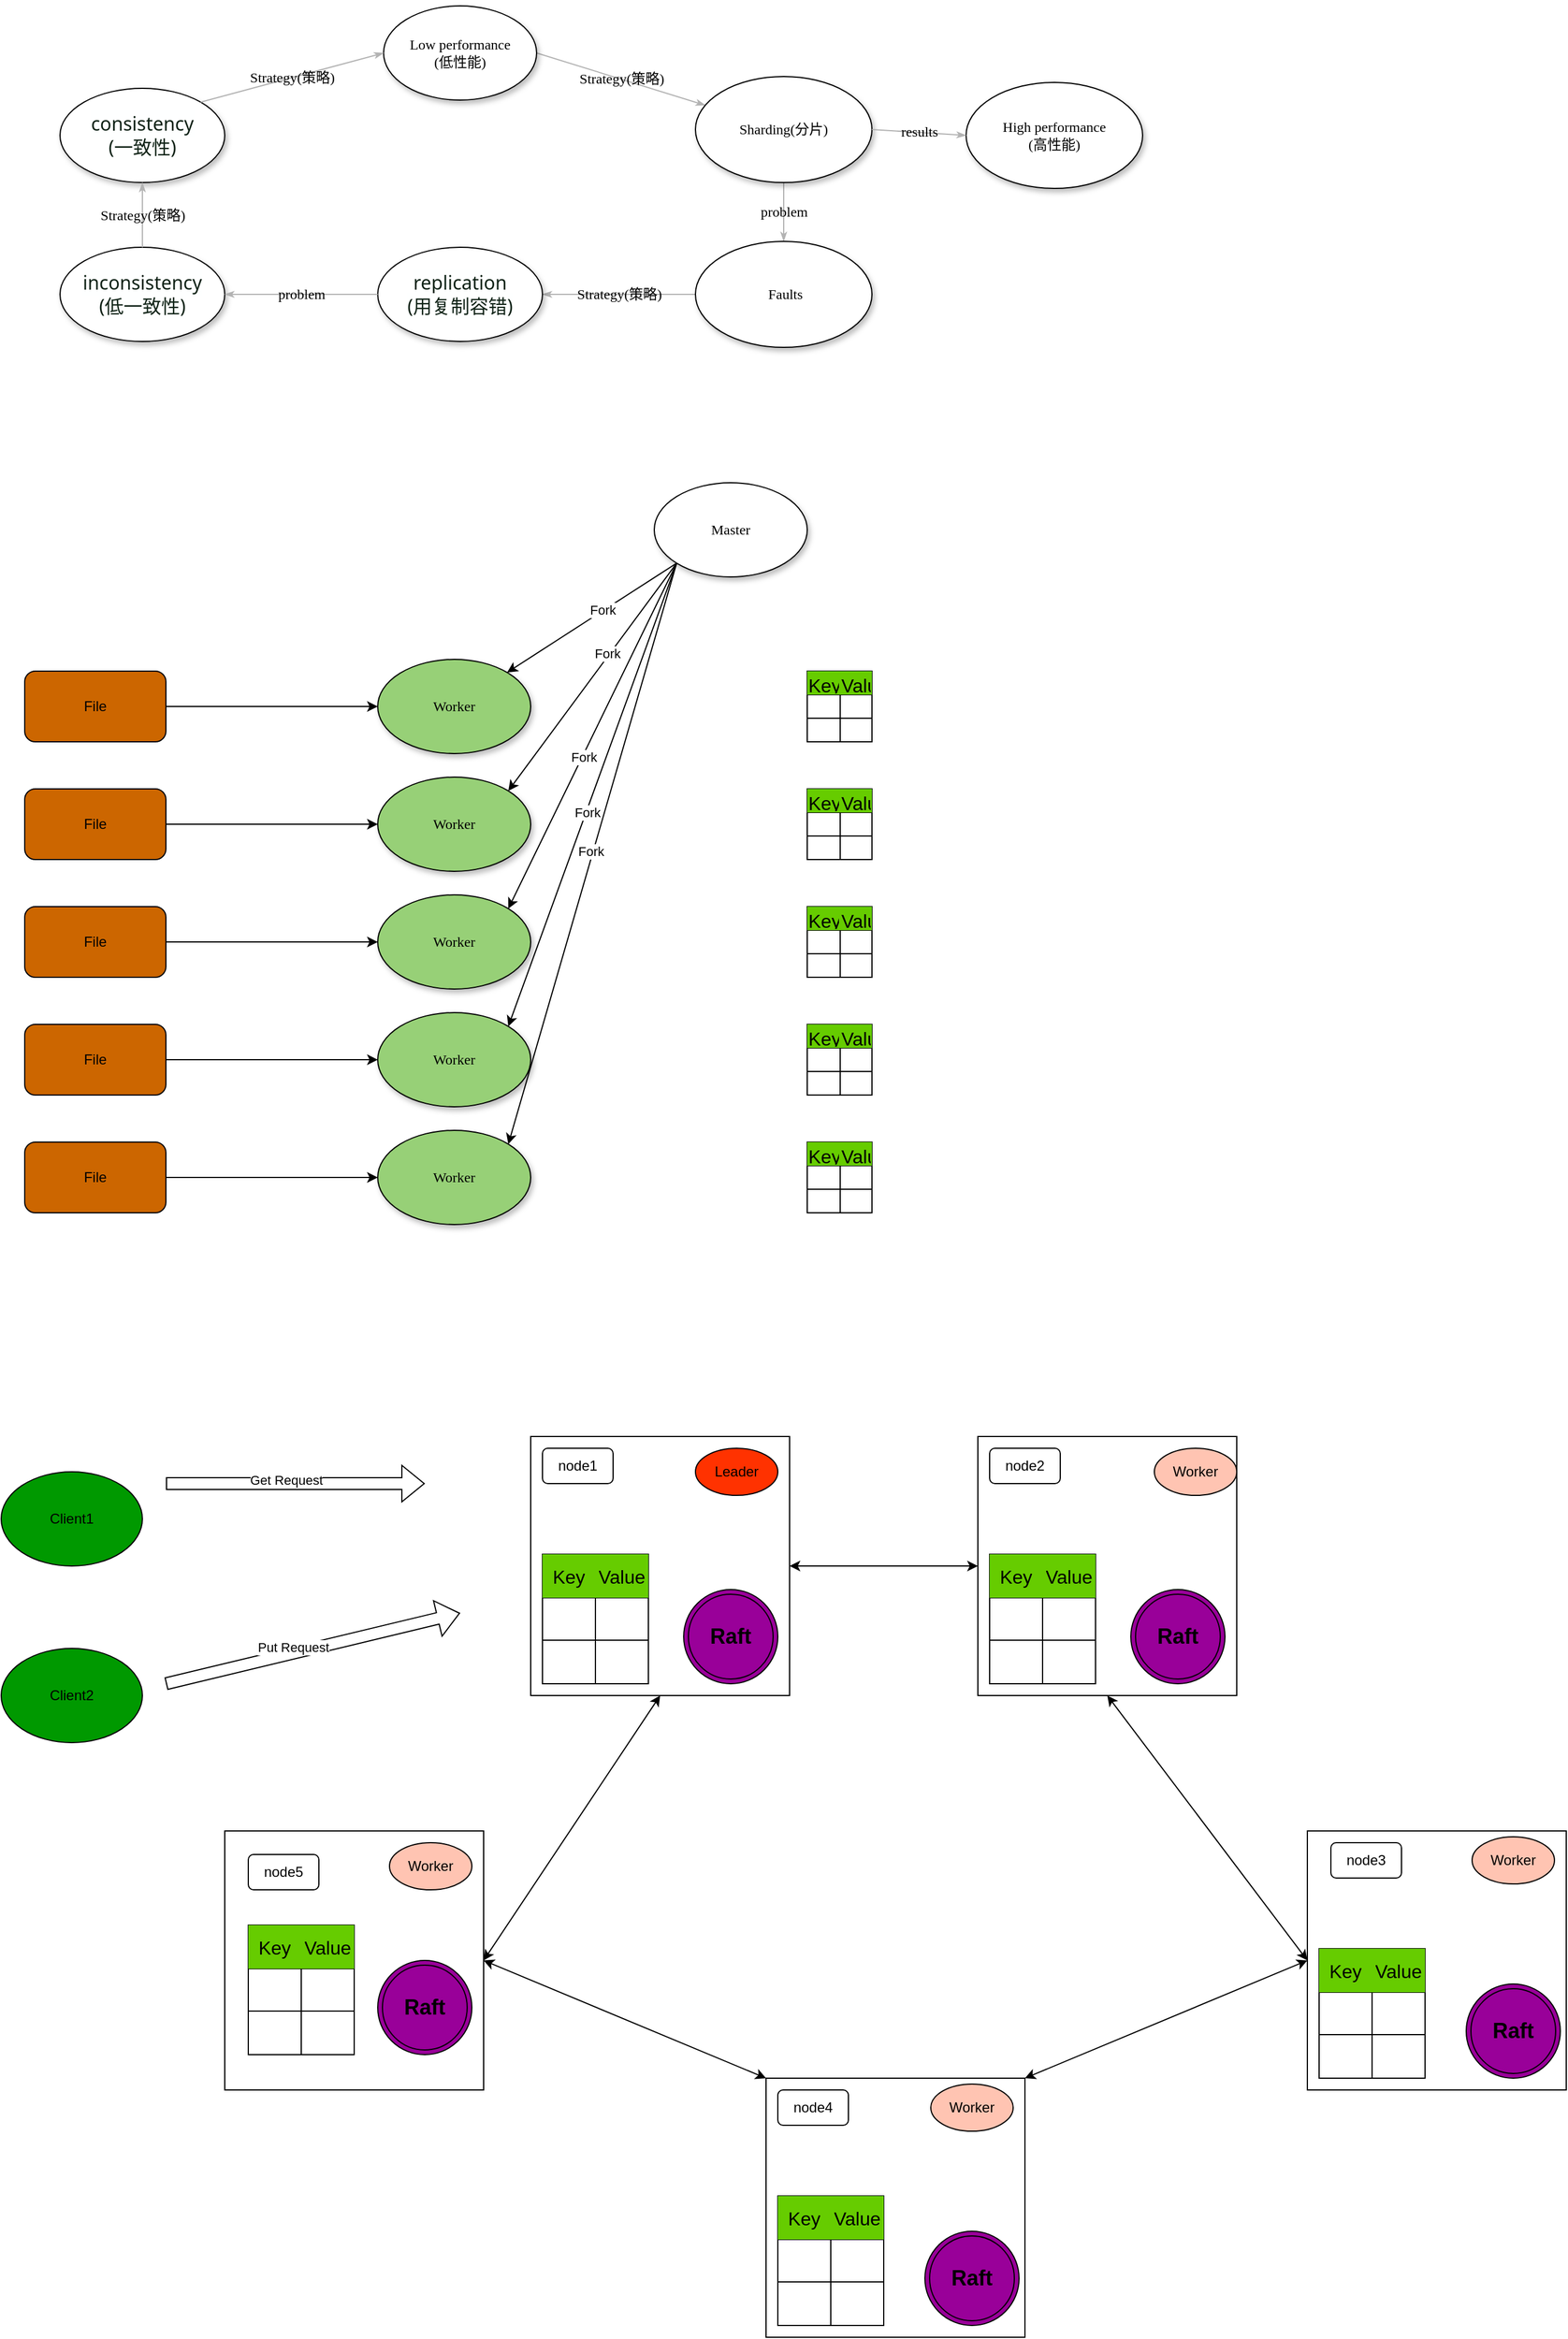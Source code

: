 <mxfile version="26.0.11">
  <diagram name="Page-1" id="42789a77-a242-8287-6e28-9cd8cfd52e62">
    <mxGraphModel dx="1969" dy="1774" grid="1" gridSize="10" guides="1" tooltips="1" connect="1" arrows="1" fold="1" page="1" pageScale="1" pageWidth="1100" pageHeight="850" background="none" math="0" shadow="0">
      <root>
        <mxCell id="0" />
        <mxCell id="1" parent="0" />
        <mxCell id="1ea317790d2ca983-14" value="Strategy(策略)" style="edgeStyle=none;rounded=1;html=1;labelBackgroundColor=none;startArrow=none;startFill=0;startSize=5;endArrow=classicThin;endFill=1;endSize=5;jettySize=auto;orthogonalLoop=1;strokeColor=#B3B3B3;strokeWidth=1;fontFamily=Verdana;fontSize=12;exitX=1;exitY=0.5;exitDx=0;exitDy=0;" parent="1" source="1ea317790d2ca983-1" target="1ea317790d2ca983-3" edge="1">
          <mxGeometry relative="1" as="geometry" />
        </mxCell>
        <mxCell id="1ea317790d2ca983-1" value="Low performance&lt;div&gt;(低性能)&lt;/div&gt;" style="ellipse;whiteSpace=wrap;html=1;rounded=0;shadow=1;comic=0;labelBackgroundColor=none;strokeWidth=1;fontFamily=Verdana;fontSize=12;align=center;" parent="1" vertex="1">
          <mxGeometry x="405" y="-715" width="130" height="80" as="geometry" />
        </mxCell>
        <mxCell id="1ea317790d2ca983-15" value="problem" style="edgeStyle=none;rounded=1;html=1;labelBackgroundColor=none;startArrow=none;startFill=0;startSize=5;endArrow=classicThin;endFill=1;endSize=5;jettySize=auto;orthogonalLoop=1;strokeColor=#B3B3B3;strokeWidth=1;fontFamily=Verdana;fontSize=12" parent="1" source="1ea317790d2ca983-3" target="1ea317790d2ca983-4" edge="1">
          <mxGeometry relative="1" as="geometry" />
        </mxCell>
        <mxCell id="1ea317790d2ca983-3" value="&lt;span&gt;Sharding(分片)&lt;/span&gt;" style="ellipse;whiteSpace=wrap;html=1;rounded=0;shadow=1;comic=0;labelBackgroundColor=none;strokeWidth=1;fontFamily=Verdana;fontSize=12;align=center;" parent="1" vertex="1">
          <mxGeometry x="670" y="-655" width="150" height="90" as="geometry" />
        </mxCell>
        <mxCell id="1ea317790d2ca983-16" value="Strategy(策略)" style="edgeStyle=none;rounded=1;html=1;labelBackgroundColor=none;startArrow=none;startFill=0;startSize=5;endArrow=classicThin;endFill=1;endSize=5;jettySize=auto;orthogonalLoop=1;strokeColor=#B3B3B3;strokeWidth=1;fontFamily=Verdana;fontSize=12" parent="1" source="1ea317790d2ca983-4" target="1ea317790d2ca983-5" edge="1">
          <mxGeometry relative="1" as="geometry" />
        </mxCell>
        <mxCell id="1ea317790d2ca983-4" value="&lt;span&gt;&amp;nbsp;Faults&lt;/span&gt;" style="ellipse;whiteSpace=wrap;html=1;rounded=0;shadow=1;comic=0;labelBackgroundColor=none;strokeWidth=1;fontFamily=Verdana;fontSize=12;align=center;" parent="1" vertex="1">
          <mxGeometry x="670" y="-515" width="150" height="90" as="geometry" />
        </mxCell>
        <mxCell id="1ea317790d2ca983-5" value="&lt;span style=&quot;color: rgb(15, 34, 22); font-family: __Roboto_7d852e, __Roboto_Fallback_7d852e, system-ui, arial; font-size: medium; text-align: start; white-space-collapse: preserve; background-color: rgb(254, 255, 255);&quot;&gt;replication&lt;/span&gt;&lt;div&gt;&lt;span style=&quot;color: rgb(15, 34, 22); font-family: __Roboto_7d852e, __Roboto_Fallback_7d852e, system-ui, arial; font-size: medium; text-align: start; white-space-collapse: preserve; background-color: rgb(254, 255, 255);&quot;&gt;(用复制容错)&lt;/span&gt;&lt;/div&gt;" style="ellipse;whiteSpace=wrap;html=1;rounded=0;shadow=1;comic=0;labelBackgroundColor=none;strokeWidth=1;fontFamily=Verdana;fontSize=12;align=center;" parent="1" vertex="1">
          <mxGeometry x="400" y="-510" width="140" height="80" as="geometry" />
        </mxCell>
        <mxCell id="X6ar820ibdrYWvEe7eP_-1" value="High performance&lt;div&gt;(高性能)&lt;/div&gt;" style="ellipse;whiteSpace=wrap;html=1;rounded=0;shadow=1;comic=0;labelBackgroundColor=none;strokeWidth=1;fontFamily=Verdana;fontSize=12;align=center;" parent="1" vertex="1">
          <mxGeometry x="900" y="-650" width="150" height="90" as="geometry" />
        </mxCell>
        <mxCell id="X6ar820ibdrYWvEe7eP_-2" value="results" style="edgeStyle=none;rounded=1;html=1;labelBackgroundColor=none;startArrow=none;startFill=0;startSize=5;endArrow=classicThin;endFill=1;endSize=5;jettySize=auto;orthogonalLoop=1;strokeColor=#B3B3B3;strokeWidth=1;fontFamily=Verdana;fontSize=12;exitX=1;exitY=0.5;exitDx=0;exitDy=0;entryX=0;entryY=0.5;entryDx=0;entryDy=0;" parent="1" source="1ea317790d2ca983-3" target="X6ar820ibdrYWvEe7eP_-1" edge="1">
          <mxGeometry relative="1" as="geometry">
            <mxPoint x="820" y="-535" as="sourcePoint" />
            <mxPoint x="950" y="-481" as="targetPoint" />
          </mxGeometry>
        </mxCell>
        <mxCell id="X6ar820ibdrYWvEe7eP_-3" value="&lt;div&gt;&lt;span style=&quot;color: rgb(15, 34, 22); font-family: __Roboto_7d852e, __Roboto_Fallback_7d852e, system-ui, arial; font-size: medium; text-align: start; white-space-collapse: preserve; background-color: rgb(254, 255, 255);&quot;&gt;inconsistency&lt;/span&gt;&lt;/div&gt;&lt;div&gt;&lt;span style=&quot;color: rgb(15, 34, 22); font-family: __Roboto_7d852e, __Roboto_Fallback_7d852e, system-ui, arial; font-size: medium; text-align: start; white-space-collapse: preserve; background-color: rgb(254, 255, 255);&quot;&gt;(低一致性)&lt;/span&gt;&lt;/div&gt;" style="ellipse;whiteSpace=wrap;html=1;rounded=0;shadow=1;comic=0;labelBackgroundColor=none;strokeWidth=1;fontFamily=Verdana;fontSize=12;align=center;" parent="1" vertex="1">
          <mxGeometry x="130" y="-510" width="140" height="80" as="geometry" />
        </mxCell>
        <mxCell id="X6ar820ibdrYWvEe7eP_-4" value="problem" style="edgeStyle=none;rounded=1;html=1;labelBackgroundColor=none;startArrow=none;startFill=0;startSize=5;endArrow=classicThin;endFill=1;endSize=5;jettySize=auto;orthogonalLoop=1;strokeColor=#B3B3B3;strokeWidth=1;fontFamily=Verdana;fontSize=12;exitX=0;exitY=0.5;exitDx=0;exitDy=0;entryX=1;entryY=0.5;entryDx=0;entryDy=0;" parent="1" source="1ea317790d2ca983-5" target="X6ar820ibdrYWvEe7eP_-3" edge="1">
          <mxGeometry relative="1" as="geometry">
            <mxPoint x="350" y="-245" as="sourcePoint" />
            <mxPoint x="350" y="-195" as="targetPoint" />
          </mxGeometry>
        </mxCell>
        <mxCell id="X6ar820ibdrYWvEe7eP_-5" value="&lt;div&gt;&lt;span style=&quot;color: rgb(15, 34, 22); font-family: __Roboto_7d852e, __Roboto_Fallback_7d852e, system-ui, arial; font-size: medium; text-align: start; white-space-collapse: preserve; background-color: rgb(254, 255, 255);&quot;&gt;consistency&lt;/span&gt;&lt;/div&gt;&lt;div&gt;&lt;span style=&quot;color: rgb(15, 34, 22); font-family: __Roboto_7d852e, __Roboto_Fallback_7d852e, system-ui, arial; font-size: medium; text-align: start; white-space-collapse: preserve; background-color: rgb(254, 255, 255);&quot;&gt;(一致性)&lt;/span&gt;&lt;/div&gt;" style="ellipse;whiteSpace=wrap;html=1;rounded=0;shadow=1;comic=0;labelBackgroundColor=none;strokeWidth=1;fontFamily=Verdana;fontSize=12;align=center;" parent="1" vertex="1">
          <mxGeometry x="130" y="-645" width="140" height="80" as="geometry" />
        </mxCell>
        <mxCell id="X6ar820ibdrYWvEe7eP_-7" value="Strategy(策略)" style="edgeStyle=none;rounded=1;html=1;labelBackgroundColor=none;startArrow=none;startFill=0;startSize=5;endArrow=classicThin;endFill=1;endSize=5;jettySize=auto;orthogonalLoop=1;strokeColor=#B3B3B3;strokeWidth=1;fontFamily=Verdana;fontSize=12;exitX=0.5;exitY=0;exitDx=0;exitDy=0;entryX=0.5;entryY=1;entryDx=0;entryDy=0;" parent="1" source="X6ar820ibdrYWvEe7eP_-3" target="X6ar820ibdrYWvEe7eP_-5" edge="1">
          <mxGeometry relative="1" as="geometry">
            <mxPoint x="290" y="-445" as="sourcePoint" />
            <mxPoint x="416" y="-395" as="targetPoint" />
          </mxGeometry>
        </mxCell>
        <mxCell id="X6ar820ibdrYWvEe7eP_-8" value="Strategy(策略)" style="edgeStyle=none;rounded=1;html=1;labelBackgroundColor=none;startArrow=none;startFill=0;startSize=5;endArrow=classicThin;endFill=1;endSize=5;jettySize=auto;orthogonalLoop=1;strokeColor=#B3B3B3;strokeWidth=1;fontFamily=Verdana;fontSize=12;entryX=0;entryY=0.5;entryDx=0;entryDy=0;exitX=1;exitY=0;exitDx=0;exitDy=0;" parent="1" source="X6ar820ibdrYWvEe7eP_-5" target="1ea317790d2ca983-1" edge="1">
          <mxGeometry relative="1" as="geometry">
            <mxPoint x="704" y="-427" as="sourcePoint" />
            <mxPoint x="546" y="-325" as="targetPoint" />
          </mxGeometry>
        </mxCell>
        <mxCell id="WMMUxBecpCihCAzd6EAW-1" value="" style="whiteSpace=wrap;html=1;aspect=fixed;" vertex="1" parent="1">
          <mxGeometry x="530" y="500" width="220" height="220" as="geometry" />
        </mxCell>
        <mxCell id="WMMUxBecpCihCAzd6EAW-2" value="" style="whiteSpace=wrap;html=1;aspect=fixed;" vertex="1" parent="1">
          <mxGeometry x="730" y="1045" width="220" height="220" as="geometry" />
        </mxCell>
        <mxCell id="WMMUxBecpCihCAzd6EAW-3" value="" style="whiteSpace=wrap;html=1;aspect=fixed;" vertex="1" parent="1">
          <mxGeometry x="910" y="500" width="220" height="220" as="geometry" />
        </mxCell>
        <mxCell id="WMMUxBecpCihCAzd6EAW-4" value="" style="endArrow=classic;startArrow=classic;html=1;rounded=0;entryX=0;entryY=0.5;entryDx=0;entryDy=0;exitX=1;exitY=0;exitDx=0;exitDy=0;" edge="1" parent="1" source="WMMUxBecpCihCAzd6EAW-2" target="WMMUxBecpCihCAzd6EAW-17">
          <mxGeometry width="50" height="50" relative="1" as="geometry">
            <mxPoint x="700" y="830" as="sourcePoint" />
            <mxPoint x="750" y="780" as="targetPoint" />
          </mxGeometry>
        </mxCell>
        <mxCell id="WMMUxBecpCihCAzd6EAW-5" value="" style="endArrow=classic;startArrow=classic;html=1;rounded=0;entryX=1;entryY=0.5;entryDx=0;entryDy=0;exitX=0;exitY=0;exitDx=0;exitDy=0;" edge="1" parent="1" source="WMMUxBecpCihCAzd6EAW-2" target="WMMUxBecpCihCAzd6EAW-19">
          <mxGeometry width="50" height="50" relative="1" as="geometry">
            <mxPoint x="920" y="930" as="sourcePoint" />
            <mxPoint x="1000" y="740" as="targetPoint" />
          </mxGeometry>
        </mxCell>
        <mxCell id="WMMUxBecpCihCAzd6EAW-6" value="" style="endArrow=classic;startArrow=classic;html=1;rounded=0;entryX=0;entryY=0.5;entryDx=0;entryDy=0;exitX=1;exitY=0.5;exitDx=0;exitDy=0;" edge="1" parent="1" source="WMMUxBecpCihCAzd6EAW-1" target="WMMUxBecpCihCAzd6EAW-3">
          <mxGeometry width="50" height="50" relative="1" as="geometry">
            <mxPoint x="930" y="940" as="sourcePoint" />
            <mxPoint x="1010" y="750" as="targetPoint" />
          </mxGeometry>
        </mxCell>
        <mxCell id="WMMUxBecpCihCAzd6EAW-7" value="Client2" style="ellipse;whiteSpace=wrap;html=1;fillColor=light-dark(#009900,var(--ge-dark-color, #121212));" vertex="1" parent="1">
          <mxGeometry x="80" y="680" width="120" height="80" as="geometry" />
        </mxCell>
        <mxCell id="WMMUxBecpCihCAzd6EAW-8" value="Client1" style="ellipse;whiteSpace=wrap;html=1;fillColor=light-dark(#009900,var(--ge-dark-color, #121212));" vertex="1" parent="1">
          <mxGeometry x="80" y="530" width="120" height="80" as="geometry" />
        </mxCell>
        <mxCell id="WMMUxBecpCihCAzd6EAW-9" value="" style="shape=flexArrow;endArrow=classic;html=1;rounded=0;" edge="1" parent="1">
          <mxGeometry width="50" height="50" relative="1" as="geometry">
            <mxPoint x="220" y="540" as="sourcePoint" />
            <mxPoint x="440" y="540" as="targetPoint" />
          </mxGeometry>
        </mxCell>
        <mxCell id="WMMUxBecpCihCAzd6EAW-13" value="Get Request" style="edgeLabel;html=1;align=center;verticalAlign=middle;resizable=0;points=[];" vertex="1" connectable="0" parent="WMMUxBecpCihCAzd6EAW-9">
          <mxGeometry x="-0.073" y="3" relative="1" as="geometry">
            <mxPoint as="offset" />
          </mxGeometry>
        </mxCell>
        <mxCell id="WMMUxBecpCihCAzd6EAW-11" value="" style="shape=flexArrow;endArrow=classic;html=1;rounded=0;" edge="1" parent="1">
          <mxGeometry width="50" height="50" relative="1" as="geometry">
            <mxPoint x="220" y="710" as="sourcePoint" />
            <mxPoint x="470" y="650" as="targetPoint" />
          </mxGeometry>
        </mxCell>
        <mxCell id="WMMUxBecpCihCAzd6EAW-12" value="Put Request" style="edgeLabel;html=1;align=center;verticalAlign=middle;resizable=0;points=[];" vertex="1" connectable="0" parent="WMMUxBecpCihCAzd6EAW-11">
          <mxGeometry x="-0.123" y="5" relative="1" as="geometry">
            <mxPoint as="offset" />
          </mxGeometry>
        </mxCell>
        <mxCell id="WMMUxBecpCihCAzd6EAW-14" value="node1" style="rounded=1;whiteSpace=wrap;html=1;" vertex="1" parent="1">
          <mxGeometry x="540" y="510" width="60" height="30" as="geometry" />
        </mxCell>
        <mxCell id="WMMUxBecpCihCAzd6EAW-15" value="node2" style="rounded=1;whiteSpace=wrap;html=1;" vertex="1" parent="1">
          <mxGeometry x="920" y="510" width="60" height="30" as="geometry" />
        </mxCell>
        <mxCell id="WMMUxBecpCihCAzd6EAW-17" value="" style="whiteSpace=wrap;html=1;aspect=fixed;" vertex="1" parent="1">
          <mxGeometry x="1190" y="835" width="220" height="220" as="geometry" />
        </mxCell>
        <mxCell id="WMMUxBecpCihCAzd6EAW-18" value="node4" style="rounded=1;whiteSpace=wrap;html=1;" vertex="1" parent="1">
          <mxGeometry x="740" y="1055" width="60" height="30" as="geometry" />
        </mxCell>
        <mxCell id="WMMUxBecpCihCAzd6EAW-19" value="" style="whiteSpace=wrap;html=1;aspect=fixed;" vertex="1" parent="1">
          <mxGeometry x="270" y="835" width="220" height="220" as="geometry" />
        </mxCell>
        <mxCell id="WMMUxBecpCihCAzd6EAW-20" value="node5" style="rounded=1;whiteSpace=wrap;html=1;" vertex="1" parent="1">
          <mxGeometry x="290" y="855" width="60" height="30" as="geometry" />
        </mxCell>
        <mxCell id="WMMUxBecpCihCAzd6EAW-16" value="node3" style="rounded=1;whiteSpace=wrap;html=1;" vertex="1" parent="1">
          <mxGeometry x="1210" y="845" width="60" height="30" as="geometry" />
        </mxCell>
        <mxCell id="WMMUxBecpCihCAzd6EAW-22" value="" style="endArrow=classic;startArrow=classic;html=1;rounded=0;entryX=1;entryY=0.5;entryDx=0;entryDy=0;exitX=0.5;exitY=1;exitDx=0;exitDy=0;" edge="1" parent="1" source="WMMUxBecpCihCAzd6EAW-1" target="WMMUxBecpCihCAzd6EAW-19">
          <mxGeometry width="50" height="50" relative="1" as="geometry">
            <mxPoint x="890" y="940" as="sourcePoint" />
            <mxPoint x="640" y="880" as="targetPoint" />
          </mxGeometry>
        </mxCell>
        <mxCell id="WMMUxBecpCihCAzd6EAW-23" value="" style="endArrow=classic;startArrow=classic;html=1;rounded=0;entryX=0.5;entryY=1;entryDx=0;entryDy=0;exitX=0;exitY=0.5;exitDx=0;exitDy=0;" edge="1" parent="1" source="WMMUxBecpCihCAzd6EAW-17" target="WMMUxBecpCihCAzd6EAW-3">
          <mxGeometry width="50" height="50" relative="1" as="geometry">
            <mxPoint x="1205" y="880" as="sourcePoint" />
            <mxPoint x="955" y="820" as="targetPoint" />
          </mxGeometry>
        </mxCell>
        <mxCell id="WMMUxBecpCihCAzd6EAW-24" value="Leader" style="ellipse;whiteSpace=wrap;html=1;fillColor=light-dark(#FF3200,var(--ge-dark-color, #121212));" vertex="1" parent="1">
          <mxGeometry x="670" y="510" width="70" height="40" as="geometry" />
        </mxCell>
        <mxCell id="WMMUxBecpCihCAzd6EAW-25" value="Worker" style="ellipse;whiteSpace=wrap;html=1;fillColor=light-dark(#FFC4B2,var(--ge-dark-color, #121212));" vertex="1" parent="1">
          <mxGeometry x="1060" y="510" width="70" height="40" as="geometry" />
        </mxCell>
        <mxCell id="WMMUxBecpCihCAzd6EAW-26" value="Worker" style="ellipse;whiteSpace=wrap;html=1;fillColor=light-dark(#FFC4B2,var(--ge-dark-color, #121212));" vertex="1" parent="1">
          <mxGeometry x="1330" y="840" width="70" height="40" as="geometry" />
        </mxCell>
        <mxCell id="WMMUxBecpCihCAzd6EAW-27" value="Worker" style="ellipse;whiteSpace=wrap;html=1;fillColor=light-dark(#FFC4B2,var(--ge-dark-color, #121212));" vertex="1" parent="1">
          <mxGeometry x="870" y="1050" width="70" height="40" as="geometry" />
        </mxCell>
        <mxCell id="WMMUxBecpCihCAzd6EAW-28" value="Worker" style="ellipse;whiteSpace=wrap;html=1;fillColor=light-dark(#FFC4B2,var(--ge-dark-color, #121212));" vertex="1" parent="1">
          <mxGeometry x="410" y="845" width="70" height="40" as="geometry" />
        </mxCell>
        <mxCell id="WMMUxBecpCihCAzd6EAW-29" value="" style="shape=table;startSize=0;container=1;collapsible=0;childLayout=tableLayout;fontSize=16;movable=1;resizable=1;rotatable=1;deletable=1;editable=1;locked=0;connectable=1;" vertex="1" parent="1">
          <mxGeometry x="290" y="915" width="90" height="110" as="geometry" />
        </mxCell>
        <mxCell id="WMMUxBecpCihCAzd6EAW-30" value="" style="shape=tableRow;horizontal=0;startSize=0;swimlaneHead=0;swimlaneBody=0;strokeColor=inherit;top=0;left=0;bottom=0;right=0;collapsible=0;dropTarget=0;fillColor=none;points=[[0,0.5],[1,0.5]];portConstraint=eastwest;fontSize=16;" vertex="1" parent="WMMUxBecpCihCAzd6EAW-29">
          <mxGeometry width="90" height="37" as="geometry" />
        </mxCell>
        <mxCell id="WMMUxBecpCihCAzd6EAW-31" value="Key" style="shape=partialRectangle;html=1;whiteSpace=wrap;connectable=0;strokeColor=inherit;overflow=hidden;fillColor=#66CC00;top=0;left=0;bottom=0;right=0;pointerEvents=1;fontSize=16;" vertex="1" parent="WMMUxBecpCihCAzd6EAW-30">
          <mxGeometry width="45" height="37" as="geometry">
            <mxRectangle width="45" height="37" as="alternateBounds" />
          </mxGeometry>
        </mxCell>
        <mxCell id="WMMUxBecpCihCAzd6EAW-32" value="Value" style="shape=partialRectangle;html=1;whiteSpace=wrap;connectable=0;strokeColor=inherit;overflow=hidden;fillColor=#66CC00;top=0;left=0;bottom=0;right=0;pointerEvents=1;fontSize=16;" vertex="1" parent="WMMUxBecpCihCAzd6EAW-30">
          <mxGeometry x="45" width="45" height="37" as="geometry">
            <mxRectangle width="45" height="37" as="alternateBounds" />
          </mxGeometry>
        </mxCell>
        <mxCell id="WMMUxBecpCihCAzd6EAW-34" value="" style="shape=tableRow;horizontal=0;startSize=0;swimlaneHead=0;swimlaneBody=0;strokeColor=inherit;top=0;left=0;bottom=0;right=0;collapsible=0;dropTarget=0;fillColor=none;points=[[0,0.5],[1,0.5]];portConstraint=eastwest;fontSize=16;" vertex="1" parent="WMMUxBecpCihCAzd6EAW-29">
          <mxGeometry y="37" width="90" height="36" as="geometry" />
        </mxCell>
        <mxCell id="WMMUxBecpCihCAzd6EAW-35" value="" style="shape=partialRectangle;html=1;whiteSpace=wrap;connectable=0;strokeColor=inherit;overflow=hidden;fillColor=none;top=0;left=0;bottom=0;right=0;pointerEvents=1;fontSize=16;" vertex="1" parent="WMMUxBecpCihCAzd6EAW-34">
          <mxGeometry width="45" height="36" as="geometry">
            <mxRectangle width="45" height="36" as="alternateBounds" />
          </mxGeometry>
        </mxCell>
        <mxCell id="WMMUxBecpCihCAzd6EAW-36" value="" style="shape=partialRectangle;html=1;whiteSpace=wrap;connectable=0;strokeColor=inherit;overflow=hidden;fillColor=none;top=0;left=0;bottom=0;right=0;pointerEvents=1;fontSize=16;" vertex="1" parent="WMMUxBecpCihCAzd6EAW-34">
          <mxGeometry x="45" width="45" height="36" as="geometry">
            <mxRectangle width="45" height="36" as="alternateBounds" />
          </mxGeometry>
        </mxCell>
        <mxCell id="WMMUxBecpCihCAzd6EAW-38" value="" style="shape=tableRow;horizontal=0;startSize=0;swimlaneHead=0;swimlaneBody=0;strokeColor=inherit;top=0;left=0;bottom=0;right=0;collapsible=0;dropTarget=0;fillColor=none;points=[[0,0.5],[1,0.5]];portConstraint=eastwest;fontSize=16;" vertex="1" parent="WMMUxBecpCihCAzd6EAW-29">
          <mxGeometry y="73" width="90" height="37" as="geometry" />
        </mxCell>
        <mxCell id="WMMUxBecpCihCAzd6EAW-39" value="" style="shape=partialRectangle;html=1;whiteSpace=wrap;connectable=0;strokeColor=inherit;overflow=hidden;fillColor=none;top=0;left=0;bottom=0;right=0;pointerEvents=1;fontSize=16;" vertex="1" parent="WMMUxBecpCihCAzd6EAW-38">
          <mxGeometry width="45" height="37" as="geometry">
            <mxRectangle width="45" height="37" as="alternateBounds" />
          </mxGeometry>
        </mxCell>
        <mxCell id="WMMUxBecpCihCAzd6EAW-40" value="" style="shape=partialRectangle;html=1;whiteSpace=wrap;connectable=0;strokeColor=inherit;overflow=hidden;fillColor=none;top=0;left=0;bottom=0;right=0;pointerEvents=1;fontSize=16;" vertex="1" parent="WMMUxBecpCihCAzd6EAW-38">
          <mxGeometry x="45" width="45" height="37" as="geometry">
            <mxRectangle width="45" height="37" as="alternateBounds" />
          </mxGeometry>
        </mxCell>
        <mxCell id="WMMUxBecpCihCAzd6EAW-42" style="edgeStyle=orthogonalEdgeStyle;rounded=0;orthogonalLoop=1;jettySize=auto;html=1;exitX=1;exitY=0.5;exitDx=0;exitDy=0;" edge="1" parent="WMMUxBecpCihCAzd6EAW-29" source="WMMUxBecpCihCAzd6EAW-34" target="WMMUxBecpCihCAzd6EAW-34">
          <mxGeometry relative="1" as="geometry" />
        </mxCell>
        <mxCell id="WMMUxBecpCihCAzd6EAW-43" value="" style="shape=table;startSize=0;container=1;collapsible=0;childLayout=tableLayout;fontSize=16;movable=1;resizable=1;rotatable=1;deletable=1;editable=1;locked=0;connectable=1;" vertex="1" parent="1">
          <mxGeometry x="740" y="1145" width="90" height="110" as="geometry" />
        </mxCell>
        <mxCell id="WMMUxBecpCihCAzd6EAW-44" value="" style="shape=tableRow;horizontal=0;startSize=0;swimlaneHead=0;swimlaneBody=0;strokeColor=inherit;top=0;left=0;bottom=0;right=0;collapsible=0;dropTarget=0;fillColor=none;points=[[0,0.5],[1,0.5]];portConstraint=eastwest;fontSize=16;" vertex="1" parent="WMMUxBecpCihCAzd6EAW-43">
          <mxGeometry width="90" height="37" as="geometry" />
        </mxCell>
        <mxCell id="WMMUxBecpCihCAzd6EAW-45" value="Key" style="shape=partialRectangle;html=1;whiteSpace=wrap;connectable=0;strokeColor=inherit;overflow=hidden;fillColor=#66CC00;top=0;left=0;bottom=0;right=0;pointerEvents=1;fontSize=16;" vertex="1" parent="WMMUxBecpCihCAzd6EAW-44">
          <mxGeometry width="45" height="37" as="geometry">
            <mxRectangle width="45" height="37" as="alternateBounds" />
          </mxGeometry>
        </mxCell>
        <mxCell id="WMMUxBecpCihCAzd6EAW-46" value="Value" style="shape=partialRectangle;html=1;whiteSpace=wrap;connectable=0;strokeColor=inherit;overflow=hidden;fillColor=#66CC00;top=0;left=0;bottom=0;right=0;pointerEvents=1;fontSize=16;" vertex="1" parent="WMMUxBecpCihCAzd6EAW-44">
          <mxGeometry x="45" width="45" height="37" as="geometry">
            <mxRectangle width="45" height="37" as="alternateBounds" />
          </mxGeometry>
        </mxCell>
        <mxCell id="WMMUxBecpCihCAzd6EAW-47" value="" style="shape=tableRow;horizontal=0;startSize=0;swimlaneHead=0;swimlaneBody=0;strokeColor=inherit;top=0;left=0;bottom=0;right=0;collapsible=0;dropTarget=0;fillColor=none;points=[[0,0.5],[1,0.5]];portConstraint=eastwest;fontSize=16;" vertex="1" parent="WMMUxBecpCihCAzd6EAW-43">
          <mxGeometry y="37" width="90" height="36" as="geometry" />
        </mxCell>
        <mxCell id="WMMUxBecpCihCAzd6EAW-48" value="" style="shape=partialRectangle;html=1;whiteSpace=wrap;connectable=0;strokeColor=inherit;overflow=hidden;fillColor=none;top=0;left=0;bottom=0;right=0;pointerEvents=1;fontSize=16;" vertex="1" parent="WMMUxBecpCihCAzd6EAW-47">
          <mxGeometry width="45" height="36" as="geometry">
            <mxRectangle width="45" height="36" as="alternateBounds" />
          </mxGeometry>
        </mxCell>
        <mxCell id="WMMUxBecpCihCAzd6EAW-49" value="" style="shape=partialRectangle;html=1;whiteSpace=wrap;connectable=0;strokeColor=inherit;overflow=hidden;fillColor=none;top=0;left=0;bottom=0;right=0;pointerEvents=1;fontSize=16;" vertex="1" parent="WMMUxBecpCihCAzd6EAW-47">
          <mxGeometry x="45" width="45" height="36" as="geometry">
            <mxRectangle width="45" height="36" as="alternateBounds" />
          </mxGeometry>
        </mxCell>
        <mxCell id="WMMUxBecpCihCAzd6EAW-50" value="" style="shape=tableRow;horizontal=0;startSize=0;swimlaneHead=0;swimlaneBody=0;strokeColor=inherit;top=0;left=0;bottom=0;right=0;collapsible=0;dropTarget=0;fillColor=none;points=[[0,0.5],[1,0.5]];portConstraint=eastwest;fontSize=16;" vertex="1" parent="WMMUxBecpCihCAzd6EAW-43">
          <mxGeometry y="73" width="90" height="37" as="geometry" />
        </mxCell>
        <mxCell id="WMMUxBecpCihCAzd6EAW-51" value="" style="shape=partialRectangle;html=1;whiteSpace=wrap;connectable=0;strokeColor=inherit;overflow=hidden;fillColor=none;top=0;left=0;bottom=0;right=0;pointerEvents=1;fontSize=16;" vertex="1" parent="WMMUxBecpCihCAzd6EAW-50">
          <mxGeometry width="45" height="37" as="geometry">
            <mxRectangle width="45" height="37" as="alternateBounds" />
          </mxGeometry>
        </mxCell>
        <mxCell id="WMMUxBecpCihCAzd6EAW-52" value="" style="shape=partialRectangle;html=1;whiteSpace=wrap;connectable=0;strokeColor=inherit;overflow=hidden;fillColor=none;top=0;left=0;bottom=0;right=0;pointerEvents=1;fontSize=16;" vertex="1" parent="WMMUxBecpCihCAzd6EAW-50">
          <mxGeometry x="45" width="45" height="37" as="geometry">
            <mxRectangle width="45" height="37" as="alternateBounds" />
          </mxGeometry>
        </mxCell>
        <mxCell id="WMMUxBecpCihCAzd6EAW-53" style="edgeStyle=orthogonalEdgeStyle;rounded=0;orthogonalLoop=1;jettySize=auto;html=1;exitX=1;exitY=0.5;exitDx=0;exitDy=0;" edge="1" parent="WMMUxBecpCihCAzd6EAW-43" source="WMMUxBecpCihCAzd6EAW-47" target="WMMUxBecpCihCAzd6EAW-47">
          <mxGeometry relative="1" as="geometry" />
        </mxCell>
        <mxCell id="WMMUxBecpCihCAzd6EAW-54" value="" style="shape=table;startSize=0;container=1;collapsible=0;childLayout=tableLayout;fontSize=16;movable=1;resizable=1;rotatable=1;deletable=1;editable=1;locked=0;connectable=1;" vertex="1" parent="1">
          <mxGeometry x="1200" y="935" width="90" height="110" as="geometry" />
        </mxCell>
        <mxCell id="WMMUxBecpCihCAzd6EAW-55" value="" style="shape=tableRow;horizontal=0;startSize=0;swimlaneHead=0;swimlaneBody=0;strokeColor=inherit;top=0;left=0;bottom=0;right=0;collapsible=0;dropTarget=0;fillColor=none;points=[[0,0.5],[1,0.5]];portConstraint=eastwest;fontSize=16;" vertex="1" parent="WMMUxBecpCihCAzd6EAW-54">
          <mxGeometry width="90" height="37" as="geometry" />
        </mxCell>
        <mxCell id="WMMUxBecpCihCAzd6EAW-56" value="Key" style="shape=partialRectangle;html=1;whiteSpace=wrap;connectable=0;strokeColor=inherit;overflow=hidden;fillColor=#66CC00;top=0;left=0;bottom=0;right=0;pointerEvents=1;fontSize=16;" vertex="1" parent="WMMUxBecpCihCAzd6EAW-55">
          <mxGeometry width="45" height="37" as="geometry">
            <mxRectangle width="45" height="37" as="alternateBounds" />
          </mxGeometry>
        </mxCell>
        <mxCell id="WMMUxBecpCihCAzd6EAW-57" value="Value" style="shape=partialRectangle;html=1;whiteSpace=wrap;connectable=0;strokeColor=inherit;overflow=hidden;fillColor=#66CC00;top=0;left=0;bottom=0;right=0;pointerEvents=1;fontSize=16;" vertex="1" parent="WMMUxBecpCihCAzd6EAW-55">
          <mxGeometry x="45" width="45" height="37" as="geometry">
            <mxRectangle width="45" height="37" as="alternateBounds" />
          </mxGeometry>
        </mxCell>
        <mxCell id="WMMUxBecpCihCAzd6EAW-58" value="" style="shape=tableRow;horizontal=0;startSize=0;swimlaneHead=0;swimlaneBody=0;strokeColor=inherit;top=0;left=0;bottom=0;right=0;collapsible=0;dropTarget=0;fillColor=none;points=[[0,0.5],[1,0.5]];portConstraint=eastwest;fontSize=16;" vertex="1" parent="WMMUxBecpCihCAzd6EAW-54">
          <mxGeometry y="37" width="90" height="36" as="geometry" />
        </mxCell>
        <mxCell id="WMMUxBecpCihCAzd6EAW-59" value="" style="shape=partialRectangle;html=1;whiteSpace=wrap;connectable=0;strokeColor=inherit;overflow=hidden;fillColor=none;top=0;left=0;bottom=0;right=0;pointerEvents=1;fontSize=16;" vertex="1" parent="WMMUxBecpCihCAzd6EAW-58">
          <mxGeometry width="45" height="36" as="geometry">
            <mxRectangle width="45" height="36" as="alternateBounds" />
          </mxGeometry>
        </mxCell>
        <mxCell id="WMMUxBecpCihCAzd6EAW-60" value="" style="shape=partialRectangle;html=1;whiteSpace=wrap;connectable=0;strokeColor=inherit;overflow=hidden;fillColor=none;top=0;left=0;bottom=0;right=0;pointerEvents=1;fontSize=16;" vertex="1" parent="WMMUxBecpCihCAzd6EAW-58">
          <mxGeometry x="45" width="45" height="36" as="geometry">
            <mxRectangle width="45" height="36" as="alternateBounds" />
          </mxGeometry>
        </mxCell>
        <mxCell id="WMMUxBecpCihCAzd6EAW-61" value="" style="shape=tableRow;horizontal=0;startSize=0;swimlaneHead=0;swimlaneBody=0;strokeColor=inherit;top=0;left=0;bottom=0;right=0;collapsible=0;dropTarget=0;fillColor=none;points=[[0,0.5],[1,0.5]];portConstraint=eastwest;fontSize=16;" vertex="1" parent="WMMUxBecpCihCAzd6EAW-54">
          <mxGeometry y="73" width="90" height="37" as="geometry" />
        </mxCell>
        <mxCell id="WMMUxBecpCihCAzd6EAW-62" value="" style="shape=partialRectangle;html=1;whiteSpace=wrap;connectable=0;strokeColor=inherit;overflow=hidden;fillColor=none;top=0;left=0;bottom=0;right=0;pointerEvents=1;fontSize=16;" vertex="1" parent="WMMUxBecpCihCAzd6EAW-61">
          <mxGeometry width="45" height="37" as="geometry">
            <mxRectangle width="45" height="37" as="alternateBounds" />
          </mxGeometry>
        </mxCell>
        <mxCell id="WMMUxBecpCihCAzd6EAW-63" value="" style="shape=partialRectangle;html=1;whiteSpace=wrap;connectable=0;strokeColor=inherit;overflow=hidden;fillColor=none;top=0;left=0;bottom=0;right=0;pointerEvents=1;fontSize=16;" vertex="1" parent="WMMUxBecpCihCAzd6EAW-61">
          <mxGeometry x="45" width="45" height="37" as="geometry">
            <mxRectangle width="45" height="37" as="alternateBounds" />
          </mxGeometry>
        </mxCell>
        <mxCell id="WMMUxBecpCihCAzd6EAW-64" style="edgeStyle=orthogonalEdgeStyle;rounded=0;orthogonalLoop=1;jettySize=auto;html=1;exitX=1;exitY=0.5;exitDx=0;exitDy=0;" edge="1" parent="WMMUxBecpCihCAzd6EAW-54" source="WMMUxBecpCihCAzd6EAW-58" target="WMMUxBecpCihCAzd6EAW-58">
          <mxGeometry relative="1" as="geometry" />
        </mxCell>
        <mxCell id="WMMUxBecpCihCAzd6EAW-65" value="" style="shape=table;startSize=0;container=1;collapsible=0;childLayout=tableLayout;fontSize=16;movable=1;resizable=1;rotatable=1;deletable=1;editable=1;locked=0;connectable=1;" vertex="1" parent="1">
          <mxGeometry x="920" y="600" width="90" height="110" as="geometry" />
        </mxCell>
        <mxCell id="WMMUxBecpCihCAzd6EAW-66" value="" style="shape=tableRow;horizontal=0;startSize=0;swimlaneHead=0;swimlaneBody=0;strokeColor=inherit;top=0;left=0;bottom=0;right=0;collapsible=0;dropTarget=0;fillColor=none;points=[[0,0.5],[1,0.5]];portConstraint=eastwest;fontSize=16;" vertex="1" parent="WMMUxBecpCihCAzd6EAW-65">
          <mxGeometry width="90" height="37" as="geometry" />
        </mxCell>
        <mxCell id="WMMUxBecpCihCAzd6EAW-67" value="Key" style="shape=partialRectangle;html=1;whiteSpace=wrap;connectable=0;strokeColor=inherit;overflow=hidden;fillColor=#66CC00;top=0;left=0;bottom=0;right=0;pointerEvents=1;fontSize=16;" vertex="1" parent="WMMUxBecpCihCAzd6EAW-66">
          <mxGeometry width="45" height="37" as="geometry">
            <mxRectangle width="45" height="37" as="alternateBounds" />
          </mxGeometry>
        </mxCell>
        <mxCell id="WMMUxBecpCihCAzd6EAW-68" value="Value" style="shape=partialRectangle;html=1;whiteSpace=wrap;connectable=0;strokeColor=inherit;overflow=hidden;fillColor=#66CC00;top=0;left=0;bottom=0;right=0;pointerEvents=1;fontSize=16;" vertex="1" parent="WMMUxBecpCihCAzd6EAW-66">
          <mxGeometry x="45" width="45" height="37" as="geometry">
            <mxRectangle width="45" height="37" as="alternateBounds" />
          </mxGeometry>
        </mxCell>
        <mxCell id="WMMUxBecpCihCAzd6EAW-69" value="" style="shape=tableRow;horizontal=0;startSize=0;swimlaneHead=0;swimlaneBody=0;strokeColor=inherit;top=0;left=0;bottom=0;right=0;collapsible=0;dropTarget=0;fillColor=none;points=[[0,0.5],[1,0.5]];portConstraint=eastwest;fontSize=16;" vertex="1" parent="WMMUxBecpCihCAzd6EAW-65">
          <mxGeometry y="37" width="90" height="36" as="geometry" />
        </mxCell>
        <mxCell id="WMMUxBecpCihCAzd6EAW-70" value="" style="shape=partialRectangle;html=1;whiteSpace=wrap;connectable=0;strokeColor=inherit;overflow=hidden;fillColor=none;top=0;left=0;bottom=0;right=0;pointerEvents=1;fontSize=16;" vertex="1" parent="WMMUxBecpCihCAzd6EAW-69">
          <mxGeometry width="45" height="36" as="geometry">
            <mxRectangle width="45" height="36" as="alternateBounds" />
          </mxGeometry>
        </mxCell>
        <mxCell id="WMMUxBecpCihCAzd6EAW-71" value="" style="shape=partialRectangle;html=1;whiteSpace=wrap;connectable=0;strokeColor=inherit;overflow=hidden;fillColor=none;top=0;left=0;bottom=0;right=0;pointerEvents=1;fontSize=16;" vertex="1" parent="WMMUxBecpCihCAzd6EAW-69">
          <mxGeometry x="45" width="45" height="36" as="geometry">
            <mxRectangle width="45" height="36" as="alternateBounds" />
          </mxGeometry>
        </mxCell>
        <mxCell id="WMMUxBecpCihCAzd6EAW-72" value="" style="shape=tableRow;horizontal=0;startSize=0;swimlaneHead=0;swimlaneBody=0;strokeColor=inherit;top=0;left=0;bottom=0;right=0;collapsible=0;dropTarget=0;fillColor=none;points=[[0,0.5],[1,0.5]];portConstraint=eastwest;fontSize=16;" vertex="1" parent="WMMUxBecpCihCAzd6EAW-65">
          <mxGeometry y="73" width="90" height="37" as="geometry" />
        </mxCell>
        <mxCell id="WMMUxBecpCihCAzd6EAW-73" value="" style="shape=partialRectangle;html=1;whiteSpace=wrap;connectable=0;strokeColor=inherit;overflow=hidden;fillColor=none;top=0;left=0;bottom=0;right=0;pointerEvents=1;fontSize=16;" vertex="1" parent="WMMUxBecpCihCAzd6EAW-72">
          <mxGeometry width="45" height="37" as="geometry">
            <mxRectangle width="45" height="37" as="alternateBounds" />
          </mxGeometry>
        </mxCell>
        <mxCell id="WMMUxBecpCihCAzd6EAW-74" value="" style="shape=partialRectangle;html=1;whiteSpace=wrap;connectable=0;strokeColor=inherit;overflow=hidden;fillColor=none;top=0;left=0;bottom=0;right=0;pointerEvents=1;fontSize=16;" vertex="1" parent="WMMUxBecpCihCAzd6EAW-72">
          <mxGeometry x="45" width="45" height="37" as="geometry">
            <mxRectangle width="45" height="37" as="alternateBounds" />
          </mxGeometry>
        </mxCell>
        <mxCell id="WMMUxBecpCihCAzd6EAW-75" style="edgeStyle=orthogonalEdgeStyle;rounded=0;orthogonalLoop=1;jettySize=auto;html=1;exitX=1;exitY=0.5;exitDx=0;exitDy=0;" edge="1" parent="WMMUxBecpCihCAzd6EAW-65" source="WMMUxBecpCihCAzd6EAW-69" target="WMMUxBecpCihCAzd6EAW-69">
          <mxGeometry relative="1" as="geometry" />
        </mxCell>
        <mxCell id="WMMUxBecpCihCAzd6EAW-76" value="" style="shape=table;startSize=0;container=1;collapsible=0;childLayout=tableLayout;fontSize=16;movable=1;resizable=1;rotatable=1;deletable=1;editable=1;locked=0;connectable=1;" vertex="1" parent="1">
          <mxGeometry x="540" y="600" width="90" height="110" as="geometry" />
        </mxCell>
        <mxCell id="WMMUxBecpCihCAzd6EAW-77" value="" style="shape=tableRow;horizontal=0;startSize=0;swimlaneHead=0;swimlaneBody=0;strokeColor=inherit;top=0;left=0;bottom=0;right=0;collapsible=0;dropTarget=0;fillColor=none;points=[[0,0.5],[1,0.5]];portConstraint=eastwest;fontSize=16;" vertex="1" parent="WMMUxBecpCihCAzd6EAW-76">
          <mxGeometry width="90" height="37" as="geometry" />
        </mxCell>
        <mxCell id="WMMUxBecpCihCAzd6EAW-78" value="Key" style="shape=partialRectangle;html=1;whiteSpace=wrap;connectable=0;strokeColor=inherit;overflow=hidden;fillColor=#66CC00;top=0;left=0;bottom=0;right=0;pointerEvents=1;fontSize=16;" vertex="1" parent="WMMUxBecpCihCAzd6EAW-77">
          <mxGeometry width="45" height="37" as="geometry">
            <mxRectangle width="45" height="37" as="alternateBounds" />
          </mxGeometry>
        </mxCell>
        <mxCell id="WMMUxBecpCihCAzd6EAW-79" value="Value" style="shape=partialRectangle;html=1;whiteSpace=wrap;connectable=0;strokeColor=inherit;overflow=hidden;fillColor=#66CC00;top=0;left=0;bottom=0;right=0;pointerEvents=1;fontSize=16;" vertex="1" parent="WMMUxBecpCihCAzd6EAW-77">
          <mxGeometry x="45" width="45" height="37" as="geometry">
            <mxRectangle width="45" height="37" as="alternateBounds" />
          </mxGeometry>
        </mxCell>
        <mxCell id="WMMUxBecpCihCAzd6EAW-80" value="" style="shape=tableRow;horizontal=0;startSize=0;swimlaneHead=0;swimlaneBody=0;strokeColor=inherit;top=0;left=0;bottom=0;right=0;collapsible=0;dropTarget=0;fillColor=none;points=[[0,0.5],[1,0.5]];portConstraint=eastwest;fontSize=16;" vertex="1" parent="WMMUxBecpCihCAzd6EAW-76">
          <mxGeometry y="37" width="90" height="36" as="geometry" />
        </mxCell>
        <mxCell id="WMMUxBecpCihCAzd6EAW-81" value="" style="shape=partialRectangle;html=1;whiteSpace=wrap;connectable=0;strokeColor=inherit;overflow=hidden;fillColor=none;top=0;left=0;bottom=0;right=0;pointerEvents=1;fontSize=16;" vertex="1" parent="WMMUxBecpCihCAzd6EAW-80">
          <mxGeometry width="45" height="36" as="geometry">
            <mxRectangle width="45" height="36" as="alternateBounds" />
          </mxGeometry>
        </mxCell>
        <mxCell id="WMMUxBecpCihCAzd6EAW-82" value="" style="shape=partialRectangle;html=1;whiteSpace=wrap;connectable=0;strokeColor=inherit;overflow=hidden;fillColor=none;top=0;left=0;bottom=0;right=0;pointerEvents=1;fontSize=16;" vertex="1" parent="WMMUxBecpCihCAzd6EAW-80">
          <mxGeometry x="45" width="45" height="36" as="geometry">
            <mxRectangle width="45" height="36" as="alternateBounds" />
          </mxGeometry>
        </mxCell>
        <mxCell id="WMMUxBecpCihCAzd6EAW-83" value="" style="shape=tableRow;horizontal=0;startSize=0;swimlaneHead=0;swimlaneBody=0;strokeColor=inherit;top=0;left=0;bottom=0;right=0;collapsible=0;dropTarget=0;fillColor=none;points=[[0,0.5],[1,0.5]];portConstraint=eastwest;fontSize=16;" vertex="1" parent="WMMUxBecpCihCAzd6EAW-76">
          <mxGeometry y="73" width="90" height="37" as="geometry" />
        </mxCell>
        <mxCell id="WMMUxBecpCihCAzd6EAW-84" value="" style="shape=partialRectangle;html=1;whiteSpace=wrap;connectable=0;strokeColor=inherit;overflow=hidden;fillColor=none;top=0;left=0;bottom=0;right=0;pointerEvents=1;fontSize=16;" vertex="1" parent="WMMUxBecpCihCAzd6EAW-83">
          <mxGeometry width="45" height="37" as="geometry">
            <mxRectangle width="45" height="37" as="alternateBounds" />
          </mxGeometry>
        </mxCell>
        <mxCell id="WMMUxBecpCihCAzd6EAW-85" value="" style="shape=partialRectangle;html=1;whiteSpace=wrap;connectable=0;strokeColor=inherit;overflow=hidden;fillColor=none;top=0;left=0;bottom=0;right=0;pointerEvents=1;fontSize=16;" vertex="1" parent="WMMUxBecpCihCAzd6EAW-83">
          <mxGeometry x="45" width="45" height="37" as="geometry">
            <mxRectangle width="45" height="37" as="alternateBounds" />
          </mxGeometry>
        </mxCell>
        <mxCell id="WMMUxBecpCihCAzd6EAW-86" style="edgeStyle=orthogonalEdgeStyle;rounded=0;orthogonalLoop=1;jettySize=auto;html=1;exitX=1;exitY=0.5;exitDx=0;exitDy=0;" edge="1" parent="WMMUxBecpCihCAzd6EAW-76" source="WMMUxBecpCihCAzd6EAW-80" target="WMMUxBecpCihCAzd6EAW-80">
          <mxGeometry relative="1" as="geometry" />
        </mxCell>
        <mxCell id="WMMUxBecpCihCAzd6EAW-87" value="&lt;font style=&quot;font-size: 18px;&quot;&gt;&lt;b&gt;Raft&lt;/b&gt;&lt;/font&gt;" style="ellipse;shape=doubleEllipse;whiteSpace=wrap;html=1;aspect=fixed;fillColor=light-dark(#990099,var(--ge-dark-color, #121212));" vertex="1" parent="1">
          <mxGeometry x="660" y="630" width="80" height="80" as="geometry" />
        </mxCell>
        <mxCell id="WMMUxBecpCihCAzd6EAW-88" value="&lt;font style=&quot;font-size: 18px;&quot;&gt;&lt;b&gt;Raft&lt;/b&gt;&lt;/font&gt;" style="ellipse;shape=doubleEllipse;whiteSpace=wrap;html=1;aspect=fixed;fillColor=light-dark(#990099,var(--ge-dark-color, #121212));" vertex="1" parent="1">
          <mxGeometry x="1040" y="630" width="80" height="80" as="geometry" />
        </mxCell>
        <mxCell id="WMMUxBecpCihCAzd6EAW-89" value="&lt;font style=&quot;font-size: 18px;&quot;&gt;&lt;b&gt;Raft&lt;/b&gt;&lt;/font&gt;" style="ellipse;shape=doubleEllipse;whiteSpace=wrap;html=1;aspect=fixed;fillColor=light-dark(#990099,var(--ge-dark-color, #121212));" vertex="1" parent="1">
          <mxGeometry x="865" y="1175" width="80" height="80" as="geometry" />
        </mxCell>
        <mxCell id="WMMUxBecpCihCAzd6EAW-90" value="&lt;font style=&quot;font-size: 18px;&quot;&gt;&lt;b&gt;Raft&lt;/b&gt;&lt;/font&gt;" style="ellipse;shape=doubleEllipse;whiteSpace=wrap;html=1;aspect=fixed;fillColor=light-dark(#990099,var(--ge-dark-color, #121212));" vertex="1" parent="1">
          <mxGeometry x="1325" y="965" width="80" height="80" as="geometry" />
        </mxCell>
        <mxCell id="WMMUxBecpCihCAzd6EAW-91" value="&lt;font style=&quot;font-size: 18px;&quot;&gt;&lt;b&gt;Raft&lt;/b&gt;&lt;/font&gt;" style="ellipse;shape=doubleEllipse;whiteSpace=wrap;html=1;aspect=fixed;fillColor=light-dark(#990099,var(--ge-dark-color, #121212));" vertex="1" parent="1">
          <mxGeometry x="400" y="945" width="80" height="80" as="geometry" />
        </mxCell>
        <mxCell id="WMMUxBecpCihCAzd6EAW-92" value="&lt;div&gt;Master&lt;/div&gt;" style="ellipse;whiteSpace=wrap;html=1;rounded=0;shadow=1;comic=0;labelBackgroundColor=none;strokeWidth=1;fontFamily=Verdana;fontSize=12;align=center;" vertex="1" parent="1">
          <mxGeometry x="635" y="-310" width="130" height="80" as="geometry" />
        </mxCell>
        <mxCell id="WMMUxBecpCihCAzd6EAW-93" value="&lt;div&gt;Worker&lt;/div&gt;" style="ellipse;whiteSpace=wrap;html=1;rounded=0;shadow=1;comic=0;labelBackgroundColor=none;strokeWidth=1;fontFamily=Verdana;fontSize=12;align=center;fillColor=light-dark(#97D077,var(--ge-dark-color, #121212));" vertex="1" parent="1">
          <mxGeometry x="400" y="240" width="130" height="80" as="geometry" />
        </mxCell>
        <mxCell id="WMMUxBecpCihCAzd6EAW-94" value="&lt;div&gt;Worker&lt;/div&gt;" style="ellipse;whiteSpace=wrap;html=1;rounded=0;shadow=1;comic=0;labelBackgroundColor=none;strokeWidth=1;fontFamily=Verdana;fontSize=12;align=center;fillColor=light-dark(#97D077,var(--ge-dark-color, #121212));" vertex="1" parent="1">
          <mxGeometry x="400" y="140" width="130" height="80" as="geometry" />
        </mxCell>
        <mxCell id="WMMUxBecpCihCAzd6EAW-95" value="&lt;div&gt;Worker&lt;/div&gt;" style="ellipse;whiteSpace=wrap;html=1;rounded=0;shadow=1;comic=0;labelBackgroundColor=none;strokeWidth=1;fontFamily=Verdana;fontSize=12;align=center;fillColor=light-dark(#97D077,var(--ge-dark-color, #121212));" vertex="1" parent="1">
          <mxGeometry x="400" y="-160" width="130" height="80" as="geometry" />
        </mxCell>
        <mxCell id="WMMUxBecpCihCAzd6EAW-96" value="&lt;div&gt;Worker&lt;/div&gt;" style="ellipse;whiteSpace=wrap;html=1;rounded=0;shadow=1;comic=0;labelBackgroundColor=none;strokeWidth=1;fontFamily=Verdana;fontSize=12;align=center;fillColor=light-dark(#97D077,var(--ge-dark-color, #121212));" vertex="1" parent="1">
          <mxGeometry x="400" y="-60" width="130" height="80" as="geometry" />
        </mxCell>
        <mxCell id="WMMUxBecpCihCAzd6EAW-97" value="&lt;div&gt;Worker&lt;/div&gt;" style="ellipse;whiteSpace=wrap;html=1;rounded=0;shadow=1;comic=0;labelBackgroundColor=none;strokeWidth=1;fontFamily=Verdana;fontSize=12;align=center;fillColor=light-dark(#97D077,var(--ge-dark-color, #121212));" vertex="1" parent="1">
          <mxGeometry x="400" y="40" width="130" height="80" as="geometry" />
        </mxCell>
        <mxCell id="WMMUxBecpCihCAzd6EAW-98" value="File" style="rounded=1;whiteSpace=wrap;html=1;fillColor=light-dark(#CC6600,var(--ge-dark-color, #121212));" vertex="1" parent="1">
          <mxGeometry x="100" y="-150" width="120" height="60" as="geometry" />
        </mxCell>
        <mxCell id="WMMUxBecpCihCAzd6EAW-99" value="File" style="rounded=1;whiteSpace=wrap;html=1;fillColor=light-dark(#CC6600,var(--ge-dark-color, #121212));" vertex="1" parent="1">
          <mxGeometry x="100" y="-50" width="120" height="60" as="geometry" />
        </mxCell>
        <mxCell id="WMMUxBecpCihCAzd6EAW-100" value="File" style="rounded=1;whiteSpace=wrap;html=1;fillColor=light-dark(#CC6600,var(--ge-dark-color, #121212));" vertex="1" parent="1">
          <mxGeometry x="100" y="50" width="120" height="60" as="geometry" />
        </mxCell>
        <mxCell id="WMMUxBecpCihCAzd6EAW-101" value="File" style="rounded=1;whiteSpace=wrap;html=1;fillColor=light-dark(#CC6600,var(--ge-dark-color, #121212));" vertex="1" parent="1">
          <mxGeometry x="100" y="150" width="120" height="60" as="geometry" />
        </mxCell>
        <mxCell id="WMMUxBecpCihCAzd6EAW-102" value="File" style="rounded=1;whiteSpace=wrap;html=1;fillColor=light-dark(#CC6600,var(--ge-dark-color, #121212));" vertex="1" parent="1">
          <mxGeometry x="100" y="250" width="120" height="60" as="geometry" />
        </mxCell>
        <mxCell id="WMMUxBecpCihCAzd6EAW-103" value="" style="endArrow=classic;html=1;rounded=0;exitX=0;exitY=1;exitDx=0;exitDy=0;" edge="1" parent="1" source="WMMUxBecpCihCAzd6EAW-92" target="WMMUxBecpCihCAzd6EAW-95">
          <mxGeometry width="50" height="50" relative="1" as="geometry">
            <mxPoint x="620" y="50" as="sourcePoint" />
            <mxPoint x="670" as="targetPoint" />
          </mxGeometry>
        </mxCell>
        <mxCell id="WMMUxBecpCihCAzd6EAW-108" value="Fork" style="edgeLabel;html=1;align=center;verticalAlign=middle;resizable=0;points=[];" vertex="1" connectable="0" parent="WMMUxBecpCihCAzd6EAW-103">
          <mxGeometry x="-0.122" y="-1" relative="1" as="geometry">
            <mxPoint as="offset" />
          </mxGeometry>
        </mxCell>
        <mxCell id="WMMUxBecpCihCAzd6EAW-104" value="" style="endArrow=classic;html=1;rounded=0;exitX=0;exitY=1;exitDx=0;exitDy=0;entryX=1;entryY=0;entryDx=0;entryDy=0;" edge="1" parent="1" source="WMMUxBecpCihCAzd6EAW-92" target="WMMUxBecpCihCAzd6EAW-96">
          <mxGeometry width="50" height="50" relative="1" as="geometry">
            <mxPoint x="765" y="-130" as="sourcePoint" />
            <mxPoint x="621" y="-37" as="targetPoint" />
          </mxGeometry>
        </mxCell>
        <mxCell id="WMMUxBecpCihCAzd6EAW-109" value="Fork" style="edgeLabel;html=1;align=center;verticalAlign=middle;resizable=0;points=[];" vertex="1" connectable="0" parent="WMMUxBecpCihCAzd6EAW-104">
          <mxGeometry x="-0.205" y="-3" relative="1" as="geometry">
            <mxPoint y="1" as="offset" />
          </mxGeometry>
        </mxCell>
        <mxCell id="WMMUxBecpCihCAzd6EAW-105" value="" style="endArrow=classic;html=1;rounded=0;exitX=0;exitY=1;exitDx=0;exitDy=0;entryX=1;entryY=0;entryDx=0;entryDy=0;" edge="1" parent="1" source="WMMUxBecpCihCAzd6EAW-92" target="WMMUxBecpCihCAzd6EAW-97">
          <mxGeometry width="50" height="50" relative="1" as="geometry">
            <mxPoint x="674" y="-222" as="sourcePoint" />
            <mxPoint x="530" y="-129" as="targetPoint" />
          </mxGeometry>
        </mxCell>
        <mxCell id="WMMUxBecpCihCAzd6EAW-110" value="Fork" style="edgeLabel;html=1;align=center;verticalAlign=middle;resizable=0;points=[];" vertex="1" connectable="0" parent="WMMUxBecpCihCAzd6EAW-105">
          <mxGeometry x="0.119" y="1" relative="1" as="geometry">
            <mxPoint as="offset" />
          </mxGeometry>
        </mxCell>
        <mxCell id="WMMUxBecpCihCAzd6EAW-106" value="" style="endArrow=classic;html=1;rounded=0;exitX=0;exitY=1;exitDx=0;exitDy=0;entryX=1;entryY=0;entryDx=0;entryDy=0;" edge="1" parent="1" source="WMMUxBecpCihCAzd6EAW-92" target="WMMUxBecpCihCAzd6EAW-94">
          <mxGeometry width="50" height="50" relative="1" as="geometry">
            <mxPoint x="664" y="-232" as="sourcePoint" />
            <mxPoint x="521" y="62" as="targetPoint" />
          </mxGeometry>
        </mxCell>
        <mxCell id="WMMUxBecpCihCAzd6EAW-111" value="Fork" style="edgeLabel;html=1;align=center;verticalAlign=middle;resizable=0;points=[];" vertex="1" connectable="0" parent="WMMUxBecpCihCAzd6EAW-106">
          <mxGeometry x="0.071" relative="1" as="geometry">
            <mxPoint y="1" as="offset" />
          </mxGeometry>
        </mxCell>
        <mxCell id="WMMUxBecpCihCAzd6EAW-107" value="" style="endArrow=classic;html=1;rounded=0;exitX=0;exitY=1;exitDx=0;exitDy=0;entryX=1;entryY=0;entryDx=0;entryDy=0;" edge="1" parent="1" source="WMMUxBecpCihCAzd6EAW-92" target="WMMUxBecpCihCAzd6EAW-93">
          <mxGeometry width="50" height="50" relative="1" as="geometry">
            <mxPoint x="674" y="-222" as="sourcePoint" />
            <mxPoint x="531" y="72" as="targetPoint" />
          </mxGeometry>
        </mxCell>
        <mxCell id="WMMUxBecpCihCAzd6EAW-112" value="Fork" style="edgeLabel;html=1;align=center;verticalAlign=middle;resizable=0;points=[];" vertex="1" connectable="0" parent="WMMUxBecpCihCAzd6EAW-107">
          <mxGeometry x="-0.006" y="-2" relative="1" as="geometry">
            <mxPoint as="offset" />
          </mxGeometry>
        </mxCell>
        <mxCell id="WMMUxBecpCihCAzd6EAW-113" value="" style="shape=table;startSize=0;container=1;collapsible=0;childLayout=tableLayout;fontSize=16;movable=1;resizable=1;rotatable=1;deletable=1;editable=1;locked=0;connectable=1;" vertex="1" parent="1">
          <mxGeometry x="765" y="-150" width="55" height="60" as="geometry" />
        </mxCell>
        <mxCell id="WMMUxBecpCihCAzd6EAW-114" value="" style="shape=tableRow;horizontal=0;startSize=0;swimlaneHead=0;swimlaneBody=0;strokeColor=inherit;top=0;left=0;bottom=0;right=0;collapsible=0;dropTarget=0;fillColor=none;points=[[0,0.5],[1,0.5]];portConstraint=eastwest;fontSize=16;" vertex="1" parent="WMMUxBecpCihCAzd6EAW-113">
          <mxGeometry width="55" height="20" as="geometry" />
        </mxCell>
        <mxCell id="WMMUxBecpCihCAzd6EAW-115" value="Key" style="shape=partialRectangle;html=1;whiteSpace=wrap;connectable=0;strokeColor=inherit;overflow=hidden;fillColor=#66CC00;top=0;left=0;bottom=0;right=0;pointerEvents=1;fontSize=16;" vertex="1" parent="WMMUxBecpCihCAzd6EAW-114">
          <mxGeometry width="28" height="20" as="geometry">
            <mxRectangle width="28" height="20" as="alternateBounds" />
          </mxGeometry>
        </mxCell>
        <mxCell id="WMMUxBecpCihCAzd6EAW-116" value="Value" style="shape=partialRectangle;html=1;whiteSpace=wrap;connectable=0;strokeColor=inherit;overflow=hidden;fillColor=#66CC00;top=0;left=0;bottom=0;right=0;pointerEvents=1;fontSize=16;" vertex="1" parent="WMMUxBecpCihCAzd6EAW-114">
          <mxGeometry x="28" width="27" height="20" as="geometry">
            <mxRectangle width="27" height="20" as="alternateBounds" />
          </mxGeometry>
        </mxCell>
        <mxCell id="WMMUxBecpCihCAzd6EAW-117" value="" style="shape=tableRow;horizontal=0;startSize=0;swimlaneHead=0;swimlaneBody=0;strokeColor=inherit;top=0;left=0;bottom=0;right=0;collapsible=0;dropTarget=0;fillColor=none;points=[[0,0.5],[1,0.5]];portConstraint=eastwest;fontSize=16;" vertex="1" parent="WMMUxBecpCihCAzd6EAW-113">
          <mxGeometry y="20" width="55" height="20" as="geometry" />
        </mxCell>
        <mxCell id="WMMUxBecpCihCAzd6EAW-118" value="" style="shape=partialRectangle;html=1;whiteSpace=wrap;connectable=0;strokeColor=inherit;overflow=hidden;fillColor=none;top=0;left=0;bottom=0;right=0;pointerEvents=1;fontSize=16;" vertex="1" parent="WMMUxBecpCihCAzd6EAW-117">
          <mxGeometry width="28" height="20" as="geometry">
            <mxRectangle width="28" height="20" as="alternateBounds" />
          </mxGeometry>
        </mxCell>
        <mxCell id="WMMUxBecpCihCAzd6EAW-119" value="" style="shape=partialRectangle;html=1;whiteSpace=wrap;connectable=0;strokeColor=inherit;overflow=hidden;fillColor=none;top=0;left=0;bottom=0;right=0;pointerEvents=1;fontSize=16;" vertex="1" parent="WMMUxBecpCihCAzd6EAW-117">
          <mxGeometry x="28" width="27" height="20" as="geometry">
            <mxRectangle width="27" height="20" as="alternateBounds" />
          </mxGeometry>
        </mxCell>
        <mxCell id="WMMUxBecpCihCAzd6EAW-120" value="" style="shape=tableRow;horizontal=0;startSize=0;swimlaneHead=0;swimlaneBody=0;strokeColor=inherit;top=0;left=0;bottom=0;right=0;collapsible=0;dropTarget=0;fillColor=none;points=[[0,0.5],[1,0.5]];portConstraint=eastwest;fontSize=16;" vertex="1" parent="WMMUxBecpCihCAzd6EAW-113">
          <mxGeometry y="40" width="55" height="20" as="geometry" />
        </mxCell>
        <mxCell id="WMMUxBecpCihCAzd6EAW-121" value="" style="shape=partialRectangle;html=1;whiteSpace=wrap;connectable=0;strokeColor=inherit;overflow=hidden;fillColor=none;top=0;left=0;bottom=0;right=0;pointerEvents=1;fontSize=16;" vertex="1" parent="WMMUxBecpCihCAzd6EAW-120">
          <mxGeometry width="28" height="20" as="geometry">
            <mxRectangle width="28" height="20" as="alternateBounds" />
          </mxGeometry>
        </mxCell>
        <mxCell id="WMMUxBecpCihCAzd6EAW-122" value="" style="shape=partialRectangle;html=1;whiteSpace=wrap;connectable=0;strokeColor=inherit;overflow=hidden;fillColor=none;top=0;left=0;bottom=0;right=0;pointerEvents=1;fontSize=16;" vertex="1" parent="WMMUxBecpCihCAzd6EAW-120">
          <mxGeometry x="28" width="27" height="20" as="geometry">
            <mxRectangle width="27" height="20" as="alternateBounds" />
          </mxGeometry>
        </mxCell>
        <mxCell id="WMMUxBecpCihCAzd6EAW-123" style="edgeStyle=orthogonalEdgeStyle;rounded=0;orthogonalLoop=1;jettySize=auto;html=1;exitX=1;exitY=0.5;exitDx=0;exitDy=0;" edge="1" parent="WMMUxBecpCihCAzd6EAW-113" source="WMMUxBecpCihCAzd6EAW-117" target="WMMUxBecpCihCAzd6EAW-117">
          <mxGeometry relative="1" as="geometry" />
        </mxCell>
        <mxCell id="WMMUxBecpCihCAzd6EAW-124" value="" style="shape=table;startSize=0;container=1;collapsible=0;childLayout=tableLayout;fontSize=16;movable=1;resizable=1;rotatable=1;deletable=1;editable=1;locked=0;connectable=1;" vertex="1" parent="1">
          <mxGeometry x="765" y="-50" width="55" height="60" as="geometry" />
        </mxCell>
        <mxCell id="WMMUxBecpCihCAzd6EAW-125" value="" style="shape=tableRow;horizontal=0;startSize=0;swimlaneHead=0;swimlaneBody=0;strokeColor=inherit;top=0;left=0;bottom=0;right=0;collapsible=0;dropTarget=0;fillColor=none;points=[[0,0.5],[1,0.5]];portConstraint=eastwest;fontSize=16;" vertex="1" parent="WMMUxBecpCihCAzd6EAW-124">
          <mxGeometry width="55" height="20" as="geometry" />
        </mxCell>
        <mxCell id="WMMUxBecpCihCAzd6EAW-126" value="Key" style="shape=partialRectangle;html=1;whiteSpace=wrap;connectable=0;strokeColor=inherit;overflow=hidden;fillColor=#66CC00;top=0;left=0;bottom=0;right=0;pointerEvents=1;fontSize=16;" vertex="1" parent="WMMUxBecpCihCAzd6EAW-125">
          <mxGeometry width="28" height="20" as="geometry">
            <mxRectangle width="28" height="20" as="alternateBounds" />
          </mxGeometry>
        </mxCell>
        <mxCell id="WMMUxBecpCihCAzd6EAW-127" value="Value" style="shape=partialRectangle;html=1;whiteSpace=wrap;connectable=0;strokeColor=inherit;overflow=hidden;fillColor=#66CC00;top=0;left=0;bottom=0;right=0;pointerEvents=1;fontSize=16;" vertex="1" parent="WMMUxBecpCihCAzd6EAW-125">
          <mxGeometry x="28" width="27" height="20" as="geometry">
            <mxRectangle width="27" height="20" as="alternateBounds" />
          </mxGeometry>
        </mxCell>
        <mxCell id="WMMUxBecpCihCAzd6EAW-128" value="" style="shape=tableRow;horizontal=0;startSize=0;swimlaneHead=0;swimlaneBody=0;strokeColor=inherit;top=0;left=0;bottom=0;right=0;collapsible=0;dropTarget=0;fillColor=none;points=[[0,0.5],[1,0.5]];portConstraint=eastwest;fontSize=16;" vertex="1" parent="WMMUxBecpCihCAzd6EAW-124">
          <mxGeometry y="20" width="55" height="20" as="geometry" />
        </mxCell>
        <mxCell id="WMMUxBecpCihCAzd6EAW-129" value="" style="shape=partialRectangle;html=1;whiteSpace=wrap;connectable=0;strokeColor=inherit;overflow=hidden;fillColor=none;top=0;left=0;bottom=0;right=0;pointerEvents=1;fontSize=16;" vertex="1" parent="WMMUxBecpCihCAzd6EAW-128">
          <mxGeometry width="28" height="20" as="geometry">
            <mxRectangle width="28" height="20" as="alternateBounds" />
          </mxGeometry>
        </mxCell>
        <mxCell id="WMMUxBecpCihCAzd6EAW-130" value="" style="shape=partialRectangle;html=1;whiteSpace=wrap;connectable=0;strokeColor=inherit;overflow=hidden;fillColor=none;top=0;left=0;bottom=0;right=0;pointerEvents=1;fontSize=16;" vertex="1" parent="WMMUxBecpCihCAzd6EAW-128">
          <mxGeometry x="28" width="27" height="20" as="geometry">
            <mxRectangle width="27" height="20" as="alternateBounds" />
          </mxGeometry>
        </mxCell>
        <mxCell id="WMMUxBecpCihCAzd6EAW-131" value="" style="shape=tableRow;horizontal=0;startSize=0;swimlaneHead=0;swimlaneBody=0;strokeColor=inherit;top=0;left=0;bottom=0;right=0;collapsible=0;dropTarget=0;fillColor=none;points=[[0,0.5],[1,0.5]];portConstraint=eastwest;fontSize=16;" vertex="1" parent="WMMUxBecpCihCAzd6EAW-124">
          <mxGeometry y="40" width="55" height="20" as="geometry" />
        </mxCell>
        <mxCell id="WMMUxBecpCihCAzd6EAW-132" value="" style="shape=partialRectangle;html=1;whiteSpace=wrap;connectable=0;strokeColor=inherit;overflow=hidden;fillColor=none;top=0;left=0;bottom=0;right=0;pointerEvents=1;fontSize=16;" vertex="1" parent="WMMUxBecpCihCAzd6EAW-131">
          <mxGeometry width="28" height="20" as="geometry">
            <mxRectangle width="28" height="20" as="alternateBounds" />
          </mxGeometry>
        </mxCell>
        <mxCell id="WMMUxBecpCihCAzd6EAW-133" value="" style="shape=partialRectangle;html=1;whiteSpace=wrap;connectable=0;strokeColor=inherit;overflow=hidden;fillColor=none;top=0;left=0;bottom=0;right=0;pointerEvents=1;fontSize=16;" vertex="1" parent="WMMUxBecpCihCAzd6EAW-131">
          <mxGeometry x="28" width="27" height="20" as="geometry">
            <mxRectangle width="27" height="20" as="alternateBounds" />
          </mxGeometry>
        </mxCell>
        <mxCell id="WMMUxBecpCihCAzd6EAW-134" style="edgeStyle=orthogonalEdgeStyle;rounded=0;orthogonalLoop=1;jettySize=auto;html=1;exitX=1;exitY=0.5;exitDx=0;exitDy=0;" edge="1" parent="WMMUxBecpCihCAzd6EAW-124" source="WMMUxBecpCihCAzd6EAW-128" target="WMMUxBecpCihCAzd6EAW-128">
          <mxGeometry relative="1" as="geometry" />
        </mxCell>
        <mxCell id="WMMUxBecpCihCAzd6EAW-135" value="" style="shape=table;startSize=0;container=1;collapsible=0;childLayout=tableLayout;fontSize=16;movable=1;resizable=1;rotatable=1;deletable=1;editable=1;locked=0;connectable=1;" vertex="1" parent="1">
          <mxGeometry x="765" y="50" width="55" height="60" as="geometry" />
        </mxCell>
        <mxCell id="WMMUxBecpCihCAzd6EAW-136" value="" style="shape=tableRow;horizontal=0;startSize=0;swimlaneHead=0;swimlaneBody=0;strokeColor=inherit;top=0;left=0;bottom=0;right=0;collapsible=0;dropTarget=0;fillColor=none;points=[[0,0.5],[1,0.5]];portConstraint=eastwest;fontSize=16;" vertex="1" parent="WMMUxBecpCihCAzd6EAW-135">
          <mxGeometry width="55" height="20" as="geometry" />
        </mxCell>
        <mxCell id="WMMUxBecpCihCAzd6EAW-137" value="Key" style="shape=partialRectangle;html=1;whiteSpace=wrap;connectable=0;strokeColor=inherit;overflow=hidden;fillColor=#66CC00;top=0;left=0;bottom=0;right=0;pointerEvents=1;fontSize=16;" vertex="1" parent="WMMUxBecpCihCAzd6EAW-136">
          <mxGeometry width="28" height="20" as="geometry">
            <mxRectangle width="28" height="20" as="alternateBounds" />
          </mxGeometry>
        </mxCell>
        <mxCell id="WMMUxBecpCihCAzd6EAW-138" value="Value" style="shape=partialRectangle;html=1;whiteSpace=wrap;connectable=0;strokeColor=inherit;overflow=hidden;fillColor=#66CC00;top=0;left=0;bottom=0;right=0;pointerEvents=1;fontSize=16;" vertex="1" parent="WMMUxBecpCihCAzd6EAW-136">
          <mxGeometry x="28" width="27" height="20" as="geometry">
            <mxRectangle width="27" height="20" as="alternateBounds" />
          </mxGeometry>
        </mxCell>
        <mxCell id="WMMUxBecpCihCAzd6EAW-139" value="" style="shape=tableRow;horizontal=0;startSize=0;swimlaneHead=0;swimlaneBody=0;strokeColor=inherit;top=0;left=0;bottom=0;right=0;collapsible=0;dropTarget=0;fillColor=none;points=[[0,0.5],[1,0.5]];portConstraint=eastwest;fontSize=16;" vertex="1" parent="WMMUxBecpCihCAzd6EAW-135">
          <mxGeometry y="20" width="55" height="20" as="geometry" />
        </mxCell>
        <mxCell id="WMMUxBecpCihCAzd6EAW-140" value="" style="shape=partialRectangle;html=1;whiteSpace=wrap;connectable=0;strokeColor=inherit;overflow=hidden;fillColor=none;top=0;left=0;bottom=0;right=0;pointerEvents=1;fontSize=16;" vertex="1" parent="WMMUxBecpCihCAzd6EAW-139">
          <mxGeometry width="28" height="20" as="geometry">
            <mxRectangle width="28" height="20" as="alternateBounds" />
          </mxGeometry>
        </mxCell>
        <mxCell id="WMMUxBecpCihCAzd6EAW-141" value="" style="shape=partialRectangle;html=1;whiteSpace=wrap;connectable=0;strokeColor=inherit;overflow=hidden;fillColor=none;top=0;left=0;bottom=0;right=0;pointerEvents=1;fontSize=16;" vertex="1" parent="WMMUxBecpCihCAzd6EAW-139">
          <mxGeometry x="28" width="27" height="20" as="geometry">
            <mxRectangle width="27" height="20" as="alternateBounds" />
          </mxGeometry>
        </mxCell>
        <mxCell id="WMMUxBecpCihCAzd6EAW-142" value="" style="shape=tableRow;horizontal=0;startSize=0;swimlaneHead=0;swimlaneBody=0;strokeColor=inherit;top=0;left=0;bottom=0;right=0;collapsible=0;dropTarget=0;fillColor=none;points=[[0,0.5],[1,0.5]];portConstraint=eastwest;fontSize=16;" vertex="1" parent="WMMUxBecpCihCAzd6EAW-135">
          <mxGeometry y="40" width="55" height="20" as="geometry" />
        </mxCell>
        <mxCell id="WMMUxBecpCihCAzd6EAW-143" value="" style="shape=partialRectangle;html=1;whiteSpace=wrap;connectable=0;strokeColor=inherit;overflow=hidden;fillColor=none;top=0;left=0;bottom=0;right=0;pointerEvents=1;fontSize=16;" vertex="1" parent="WMMUxBecpCihCAzd6EAW-142">
          <mxGeometry width="28" height="20" as="geometry">
            <mxRectangle width="28" height="20" as="alternateBounds" />
          </mxGeometry>
        </mxCell>
        <mxCell id="WMMUxBecpCihCAzd6EAW-144" value="" style="shape=partialRectangle;html=1;whiteSpace=wrap;connectable=0;strokeColor=inherit;overflow=hidden;fillColor=none;top=0;left=0;bottom=0;right=0;pointerEvents=1;fontSize=16;" vertex="1" parent="WMMUxBecpCihCAzd6EAW-142">
          <mxGeometry x="28" width="27" height="20" as="geometry">
            <mxRectangle width="27" height="20" as="alternateBounds" />
          </mxGeometry>
        </mxCell>
        <mxCell id="WMMUxBecpCihCAzd6EAW-145" style="edgeStyle=orthogonalEdgeStyle;rounded=0;orthogonalLoop=1;jettySize=auto;html=1;exitX=1;exitY=0.5;exitDx=0;exitDy=0;" edge="1" parent="WMMUxBecpCihCAzd6EAW-135" source="WMMUxBecpCihCAzd6EAW-139" target="WMMUxBecpCihCAzd6EAW-139">
          <mxGeometry relative="1" as="geometry" />
        </mxCell>
        <mxCell id="WMMUxBecpCihCAzd6EAW-146" value="" style="shape=table;startSize=0;container=1;collapsible=0;childLayout=tableLayout;fontSize=16;movable=1;resizable=1;rotatable=1;deletable=1;editable=1;locked=0;connectable=1;" vertex="1" parent="1">
          <mxGeometry x="765" y="150" width="55" height="60" as="geometry" />
        </mxCell>
        <mxCell id="WMMUxBecpCihCAzd6EAW-147" value="" style="shape=tableRow;horizontal=0;startSize=0;swimlaneHead=0;swimlaneBody=0;strokeColor=inherit;top=0;left=0;bottom=0;right=0;collapsible=0;dropTarget=0;fillColor=none;points=[[0,0.5],[1,0.5]];portConstraint=eastwest;fontSize=16;" vertex="1" parent="WMMUxBecpCihCAzd6EAW-146">
          <mxGeometry width="55" height="20" as="geometry" />
        </mxCell>
        <mxCell id="WMMUxBecpCihCAzd6EAW-148" value="Key" style="shape=partialRectangle;html=1;whiteSpace=wrap;connectable=0;strokeColor=inherit;overflow=hidden;fillColor=#66CC00;top=0;left=0;bottom=0;right=0;pointerEvents=1;fontSize=16;" vertex="1" parent="WMMUxBecpCihCAzd6EAW-147">
          <mxGeometry width="28" height="20" as="geometry">
            <mxRectangle width="28" height="20" as="alternateBounds" />
          </mxGeometry>
        </mxCell>
        <mxCell id="WMMUxBecpCihCAzd6EAW-149" value="Value" style="shape=partialRectangle;html=1;whiteSpace=wrap;connectable=0;strokeColor=inherit;overflow=hidden;fillColor=#66CC00;top=0;left=0;bottom=0;right=0;pointerEvents=1;fontSize=16;" vertex="1" parent="WMMUxBecpCihCAzd6EAW-147">
          <mxGeometry x="28" width="27" height="20" as="geometry">
            <mxRectangle width="27" height="20" as="alternateBounds" />
          </mxGeometry>
        </mxCell>
        <mxCell id="WMMUxBecpCihCAzd6EAW-150" value="" style="shape=tableRow;horizontal=0;startSize=0;swimlaneHead=0;swimlaneBody=0;strokeColor=inherit;top=0;left=0;bottom=0;right=0;collapsible=0;dropTarget=0;fillColor=none;points=[[0,0.5],[1,0.5]];portConstraint=eastwest;fontSize=16;" vertex="1" parent="WMMUxBecpCihCAzd6EAW-146">
          <mxGeometry y="20" width="55" height="20" as="geometry" />
        </mxCell>
        <mxCell id="WMMUxBecpCihCAzd6EAW-151" value="" style="shape=partialRectangle;html=1;whiteSpace=wrap;connectable=0;strokeColor=inherit;overflow=hidden;fillColor=none;top=0;left=0;bottom=0;right=0;pointerEvents=1;fontSize=16;" vertex="1" parent="WMMUxBecpCihCAzd6EAW-150">
          <mxGeometry width="28" height="20" as="geometry">
            <mxRectangle width="28" height="20" as="alternateBounds" />
          </mxGeometry>
        </mxCell>
        <mxCell id="WMMUxBecpCihCAzd6EAW-152" value="" style="shape=partialRectangle;html=1;whiteSpace=wrap;connectable=0;strokeColor=inherit;overflow=hidden;fillColor=none;top=0;left=0;bottom=0;right=0;pointerEvents=1;fontSize=16;" vertex="1" parent="WMMUxBecpCihCAzd6EAW-150">
          <mxGeometry x="28" width="27" height="20" as="geometry">
            <mxRectangle width="27" height="20" as="alternateBounds" />
          </mxGeometry>
        </mxCell>
        <mxCell id="WMMUxBecpCihCAzd6EAW-153" value="" style="shape=tableRow;horizontal=0;startSize=0;swimlaneHead=0;swimlaneBody=0;strokeColor=inherit;top=0;left=0;bottom=0;right=0;collapsible=0;dropTarget=0;fillColor=none;points=[[0,0.5],[1,0.5]];portConstraint=eastwest;fontSize=16;" vertex="1" parent="WMMUxBecpCihCAzd6EAW-146">
          <mxGeometry y="40" width="55" height="20" as="geometry" />
        </mxCell>
        <mxCell id="WMMUxBecpCihCAzd6EAW-154" value="" style="shape=partialRectangle;html=1;whiteSpace=wrap;connectable=0;strokeColor=inherit;overflow=hidden;fillColor=none;top=0;left=0;bottom=0;right=0;pointerEvents=1;fontSize=16;" vertex="1" parent="WMMUxBecpCihCAzd6EAW-153">
          <mxGeometry width="28" height="20" as="geometry">
            <mxRectangle width="28" height="20" as="alternateBounds" />
          </mxGeometry>
        </mxCell>
        <mxCell id="WMMUxBecpCihCAzd6EAW-155" value="" style="shape=partialRectangle;html=1;whiteSpace=wrap;connectable=0;strokeColor=inherit;overflow=hidden;fillColor=none;top=0;left=0;bottom=0;right=0;pointerEvents=1;fontSize=16;" vertex="1" parent="WMMUxBecpCihCAzd6EAW-153">
          <mxGeometry x="28" width="27" height="20" as="geometry">
            <mxRectangle width="27" height="20" as="alternateBounds" />
          </mxGeometry>
        </mxCell>
        <mxCell id="WMMUxBecpCihCAzd6EAW-156" style="edgeStyle=orthogonalEdgeStyle;rounded=0;orthogonalLoop=1;jettySize=auto;html=1;exitX=1;exitY=0.5;exitDx=0;exitDy=0;" edge="1" parent="WMMUxBecpCihCAzd6EAW-146" source="WMMUxBecpCihCAzd6EAW-150" target="WMMUxBecpCihCAzd6EAW-150">
          <mxGeometry relative="1" as="geometry" />
        </mxCell>
        <mxCell id="WMMUxBecpCihCAzd6EAW-157" value="" style="shape=table;startSize=0;container=1;collapsible=0;childLayout=tableLayout;fontSize=16;movable=1;resizable=1;rotatable=1;deletable=1;editable=1;locked=0;connectable=1;" vertex="1" parent="1">
          <mxGeometry x="765" y="250" width="55" height="60" as="geometry" />
        </mxCell>
        <mxCell id="WMMUxBecpCihCAzd6EAW-158" value="" style="shape=tableRow;horizontal=0;startSize=0;swimlaneHead=0;swimlaneBody=0;strokeColor=inherit;top=0;left=0;bottom=0;right=0;collapsible=0;dropTarget=0;fillColor=none;points=[[0,0.5],[1,0.5]];portConstraint=eastwest;fontSize=16;" vertex="1" parent="WMMUxBecpCihCAzd6EAW-157">
          <mxGeometry width="55" height="20" as="geometry" />
        </mxCell>
        <mxCell id="WMMUxBecpCihCAzd6EAW-159" value="Key" style="shape=partialRectangle;html=1;whiteSpace=wrap;connectable=0;strokeColor=inherit;overflow=hidden;fillColor=#66CC00;top=0;left=0;bottom=0;right=0;pointerEvents=1;fontSize=16;" vertex="1" parent="WMMUxBecpCihCAzd6EAW-158">
          <mxGeometry width="28" height="20" as="geometry">
            <mxRectangle width="28" height="20" as="alternateBounds" />
          </mxGeometry>
        </mxCell>
        <mxCell id="WMMUxBecpCihCAzd6EAW-160" value="Value" style="shape=partialRectangle;html=1;whiteSpace=wrap;connectable=0;strokeColor=inherit;overflow=hidden;fillColor=#66CC00;top=0;left=0;bottom=0;right=0;pointerEvents=1;fontSize=16;" vertex="1" parent="WMMUxBecpCihCAzd6EAW-158">
          <mxGeometry x="28" width="27" height="20" as="geometry">
            <mxRectangle width="27" height="20" as="alternateBounds" />
          </mxGeometry>
        </mxCell>
        <mxCell id="WMMUxBecpCihCAzd6EAW-161" value="" style="shape=tableRow;horizontal=0;startSize=0;swimlaneHead=0;swimlaneBody=0;strokeColor=inherit;top=0;left=0;bottom=0;right=0;collapsible=0;dropTarget=0;fillColor=none;points=[[0,0.5],[1,0.5]];portConstraint=eastwest;fontSize=16;" vertex="1" parent="WMMUxBecpCihCAzd6EAW-157">
          <mxGeometry y="20" width="55" height="20" as="geometry" />
        </mxCell>
        <mxCell id="WMMUxBecpCihCAzd6EAW-162" value="" style="shape=partialRectangle;html=1;whiteSpace=wrap;connectable=0;strokeColor=inherit;overflow=hidden;fillColor=none;top=0;left=0;bottom=0;right=0;pointerEvents=1;fontSize=16;" vertex="1" parent="WMMUxBecpCihCAzd6EAW-161">
          <mxGeometry width="28" height="20" as="geometry">
            <mxRectangle width="28" height="20" as="alternateBounds" />
          </mxGeometry>
        </mxCell>
        <mxCell id="WMMUxBecpCihCAzd6EAW-163" value="" style="shape=partialRectangle;html=1;whiteSpace=wrap;connectable=0;strokeColor=inherit;overflow=hidden;fillColor=none;top=0;left=0;bottom=0;right=0;pointerEvents=1;fontSize=16;" vertex="1" parent="WMMUxBecpCihCAzd6EAW-161">
          <mxGeometry x="28" width="27" height="20" as="geometry">
            <mxRectangle width="27" height="20" as="alternateBounds" />
          </mxGeometry>
        </mxCell>
        <mxCell id="WMMUxBecpCihCAzd6EAW-164" value="" style="shape=tableRow;horizontal=0;startSize=0;swimlaneHead=0;swimlaneBody=0;strokeColor=inherit;top=0;left=0;bottom=0;right=0;collapsible=0;dropTarget=0;fillColor=none;points=[[0,0.5],[1,0.5]];portConstraint=eastwest;fontSize=16;" vertex="1" parent="WMMUxBecpCihCAzd6EAW-157">
          <mxGeometry y="40" width="55" height="20" as="geometry" />
        </mxCell>
        <mxCell id="WMMUxBecpCihCAzd6EAW-165" value="" style="shape=partialRectangle;html=1;whiteSpace=wrap;connectable=0;strokeColor=inherit;overflow=hidden;fillColor=none;top=0;left=0;bottom=0;right=0;pointerEvents=1;fontSize=16;" vertex="1" parent="WMMUxBecpCihCAzd6EAW-164">
          <mxGeometry width="28" height="20" as="geometry">
            <mxRectangle width="28" height="20" as="alternateBounds" />
          </mxGeometry>
        </mxCell>
        <mxCell id="WMMUxBecpCihCAzd6EAW-166" value="" style="shape=partialRectangle;html=1;whiteSpace=wrap;connectable=0;strokeColor=inherit;overflow=hidden;fillColor=none;top=0;left=0;bottom=0;right=0;pointerEvents=1;fontSize=16;" vertex="1" parent="WMMUxBecpCihCAzd6EAW-164">
          <mxGeometry x="28" width="27" height="20" as="geometry">
            <mxRectangle width="27" height="20" as="alternateBounds" />
          </mxGeometry>
        </mxCell>
        <mxCell id="WMMUxBecpCihCAzd6EAW-167" style="edgeStyle=orthogonalEdgeStyle;rounded=0;orthogonalLoop=1;jettySize=auto;html=1;exitX=1;exitY=0.5;exitDx=0;exitDy=0;" edge="1" parent="WMMUxBecpCihCAzd6EAW-157" source="WMMUxBecpCihCAzd6EAW-161" target="WMMUxBecpCihCAzd6EAW-161">
          <mxGeometry relative="1" as="geometry" />
        </mxCell>
        <mxCell id="WMMUxBecpCihCAzd6EAW-168" value="" style="endArrow=classic;html=1;rounded=0;exitX=1;exitY=0.5;exitDx=0;exitDy=0;entryX=0;entryY=0.5;entryDx=0;entryDy=0;" edge="1" parent="1" source="WMMUxBecpCihCAzd6EAW-98" target="WMMUxBecpCihCAzd6EAW-95">
          <mxGeometry width="50" height="50" relative="1" as="geometry">
            <mxPoint x="620" y="110" as="sourcePoint" />
            <mxPoint x="670" y="60" as="targetPoint" />
          </mxGeometry>
        </mxCell>
        <mxCell id="WMMUxBecpCihCAzd6EAW-169" value="" style="endArrow=classic;html=1;rounded=0;exitX=1;exitY=0.5;exitDx=0;exitDy=0;entryX=0;entryY=0.5;entryDx=0;entryDy=0;" edge="1" parent="1" source="WMMUxBecpCihCAzd6EAW-99" target="WMMUxBecpCihCAzd6EAW-96">
          <mxGeometry width="50" height="50" relative="1" as="geometry">
            <mxPoint x="230" y="-110" as="sourcePoint" />
            <mxPoint x="410" y="-110" as="targetPoint" />
          </mxGeometry>
        </mxCell>
        <mxCell id="WMMUxBecpCihCAzd6EAW-170" value="" style="endArrow=classic;html=1;rounded=0;exitX=1;exitY=0.5;exitDx=0;exitDy=0;entryX=0;entryY=0.5;entryDx=0;entryDy=0;" edge="1" parent="1" source="WMMUxBecpCihCAzd6EAW-100" target="WMMUxBecpCihCAzd6EAW-97">
          <mxGeometry width="50" height="50" relative="1" as="geometry">
            <mxPoint x="240" y="-100" as="sourcePoint" />
            <mxPoint x="420" y="-100" as="targetPoint" />
          </mxGeometry>
        </mxCell>
        <mxCell id="WMMUxBecpCihCAzd6EAW-171" value="" style="endArrow=classic;html=1;rounded=0;exitX=1;exitY=0.5;exitDx=0;exitDy=0;entryX=0;entryY=0.5;entryDx=0;entryDy=0;" edge="1" parent="1" source="WMMUxBecpCihCAzd6EAW-101" target="WMMUxBecpCihCAzd6EAW-94">
          <mxGeometry width="50" height="50" relative="1" as="geometry">
            <mxPoint x="250" y="-90" as="sourcePoint" />
            <mxPoint x="430" y="-90" as="targetPoint" />
          </mxGeometry>
        </mxCell>
        <mxCell id="WMMUxBecpCihCAzd6EAW-172" value="" style="endArrow=classic;html=1;rounded=0;exitX=1;exitY=0.5;exitDx=0;exitDy=0;entryX=0;entryY=0.5;entryDx=0;entryDy=0;" edge="1" parent="1" source="WMMUxBecpCihCAzd6EAW-102" target="WMMUxBecpCihCAzd6EAW-93">
          <mxGeometry width="50" height="50" relative="1" as="geometry">
            <mxPoint x="260" y="-80" as="sourcePoint" />
            <mxPoint x="440" y="-80" as="targetPoint" />
          </mxGeometry>
        </mxCell>
      </root>
    </mxGraphModel>
  </diagram>
</mxfile>
